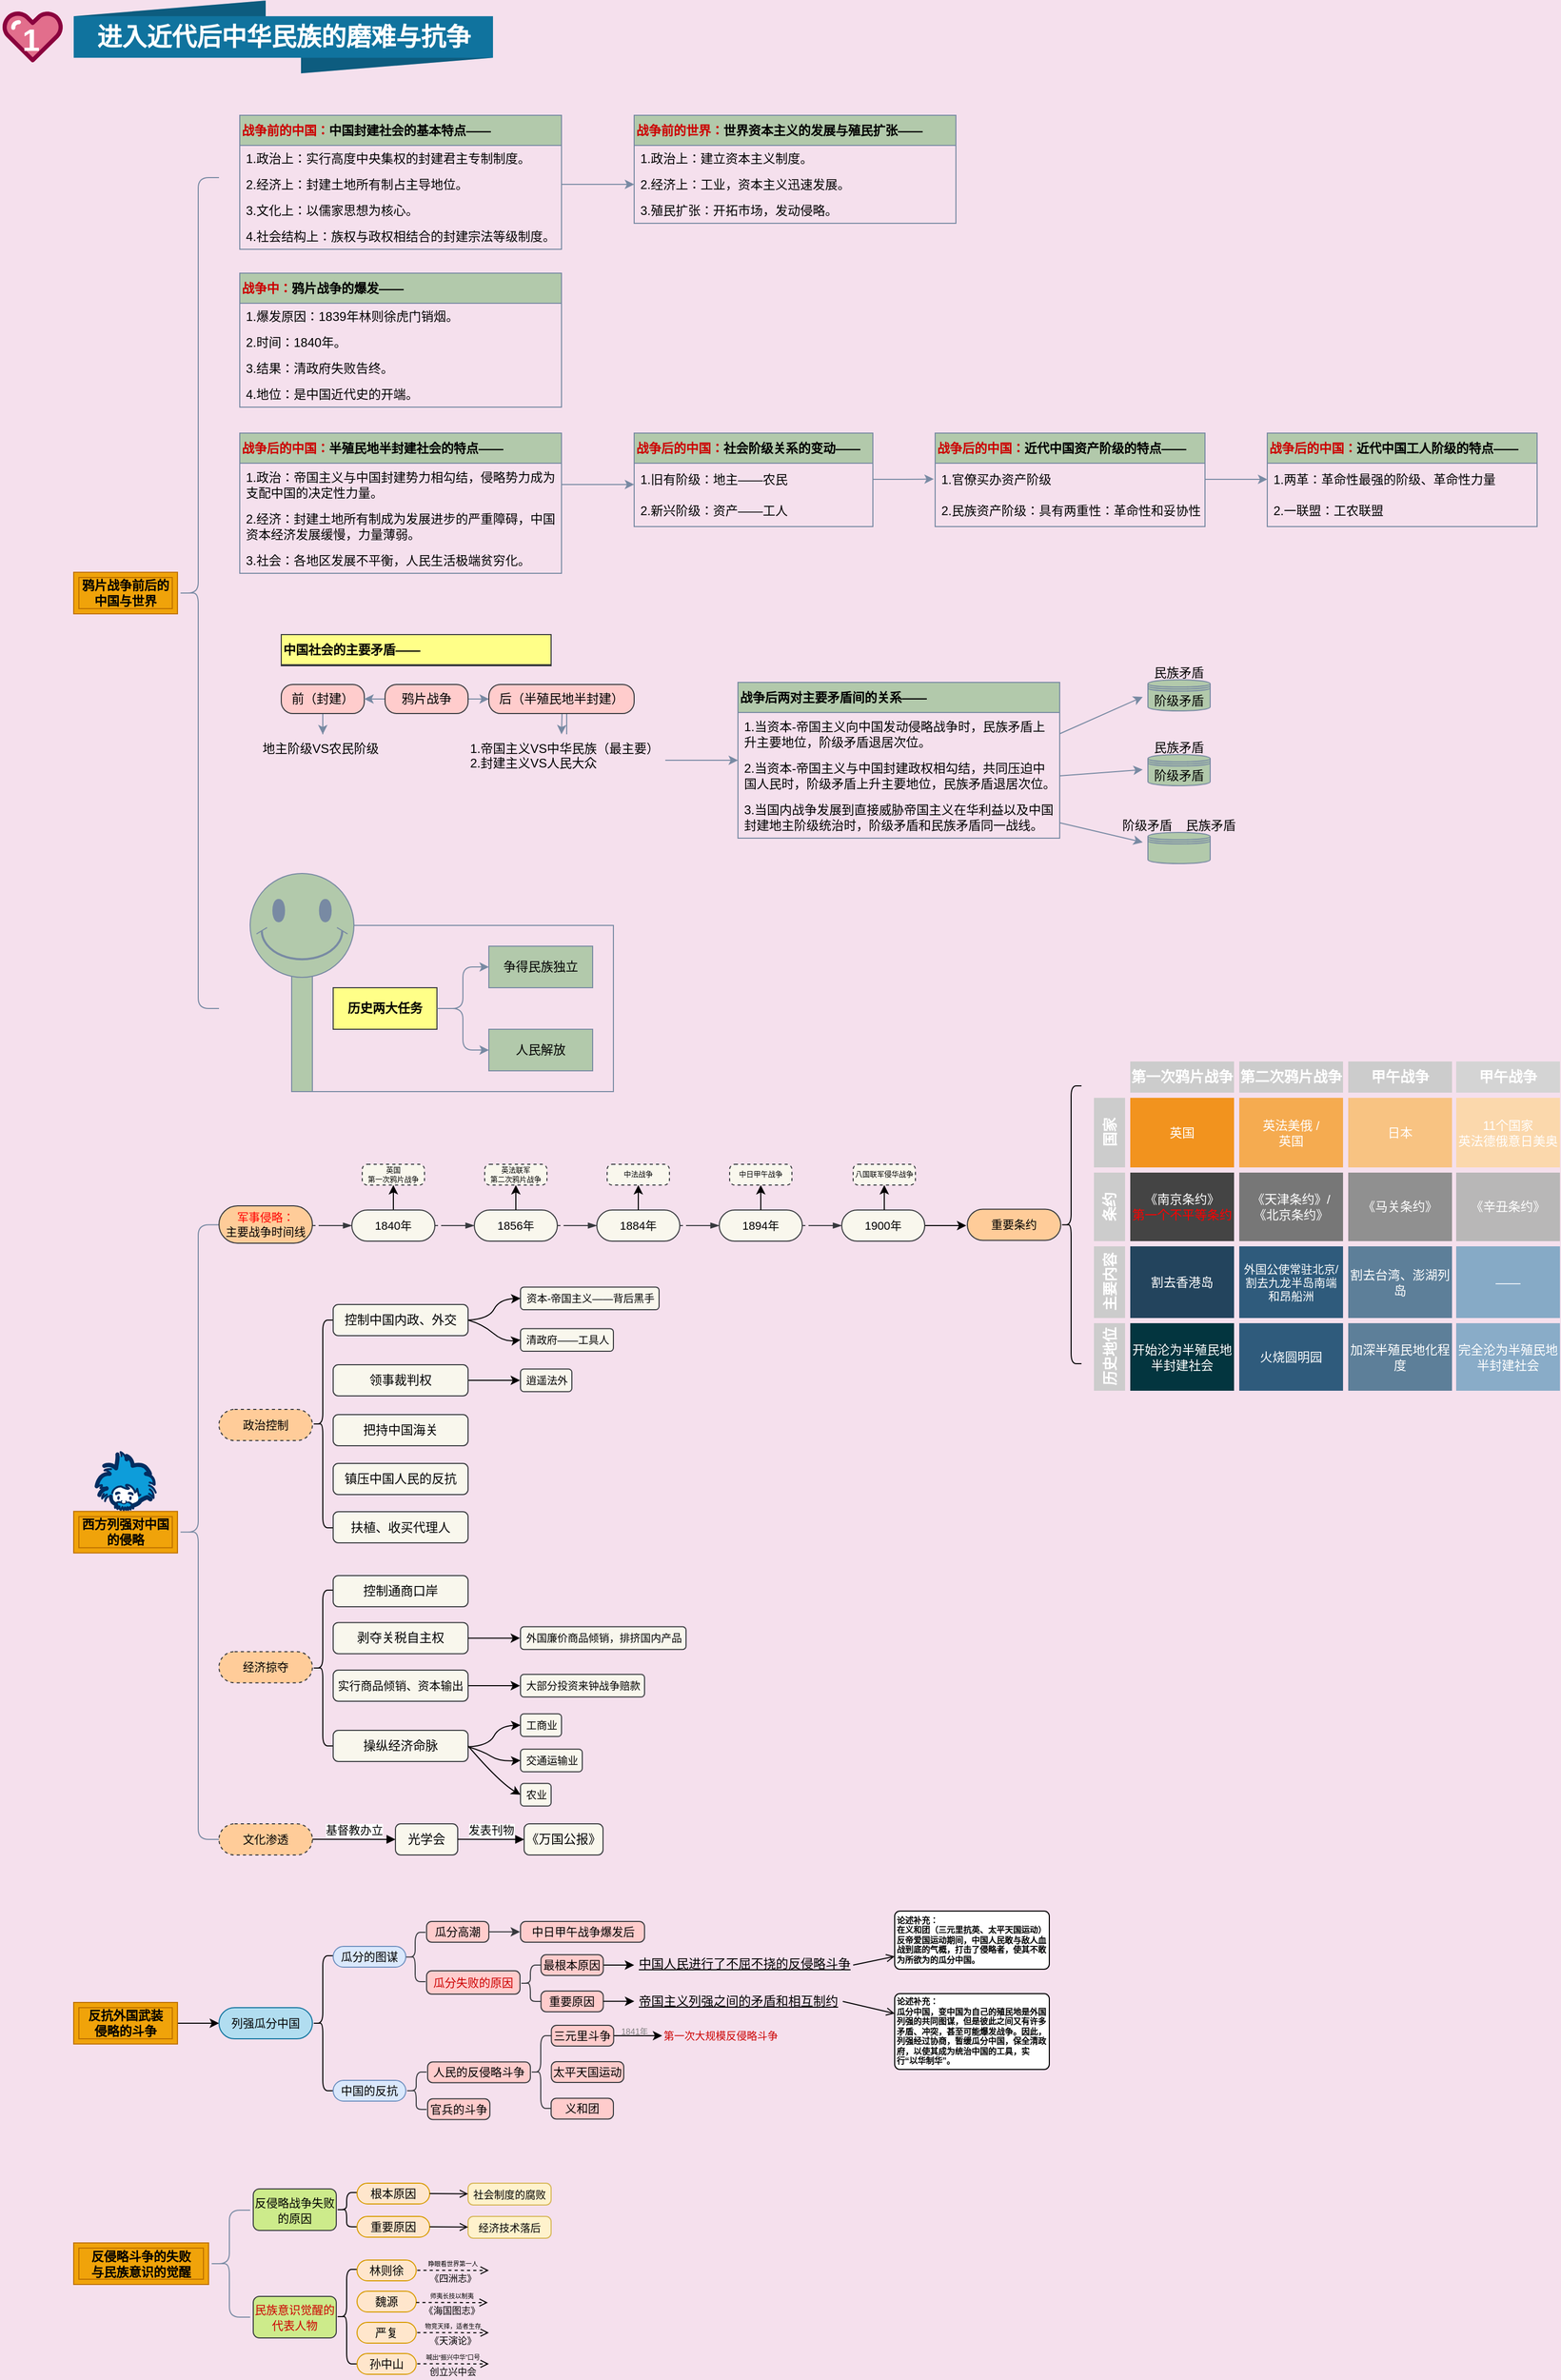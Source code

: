 <mxfile version="26.0.4" pages="2">
  <diagram name="第一章" id="a7904f86-f2b4-8e86-fa97-74104820619b">
    <mxGraphModel dx="4780" dy="2753" grid="1" gridSize="10" guides="1" tooltips="1" connect="1" arrows="1" fold="1" page="1" pageScale="1" pageWidth="1654" pageHeight="2336" background="#F5E0ED" math="0" shadow="0">
      <root>
        <mxCell id="0" />
        <mxCell id="1" parent="0" />
        <mxCell id="9vHARivzKHTbLeYjrihz-2" value="&lt;font style=&quot;color: rgb(204, 0, 0);&quot;&gt;战争前的中国：&lt;/font&gt;中国封建社会的基本特点——" style="swimlane;fontStyle=1;align=left;verticalAlign=middle;childLayout=stackLayout;horizontal=1;startSize=29;horizontalStack=0;resizeParent=1;resizeParentMax=0;resizeLast=0;collapsible=0;marginBottom=0;html=1;whiteSpace=wrap;labelBackgroundColor=none;fillColor=#B2C9AB;strokeColor=#788AA3;fontColor=#000000;" parent="1" vertex="1">
          <mxGeometry x="250" y="120" width="310" height="129" as="geometry" />
        </mxCell>
        <mxCell id="9vHARivzKHTbLeYjrihz-3" value="1.政治上：实行高度中央集权的封建君主专制制度。" style="text;html=1;strokeColor=none;fillColor=none;align=left;verticalAlign=middle;spacingLeft=4;spacingRight=4;overflow=hidden;rotatable=0;points=[[0,0.5],[1,0.5]];portConstraint=eastwest;whiteSpace=wrap;labelBackgroundColor=none;fontColor=#000000;" parent="9vHARivzKHTbLeYjrihz-2" vertex="1">
          <mxGeometry y="29" width="310" height="25" as="geometry" />
        </mxCell>
        <mxCell id="9vHARivzKHTbLeYjrihz-4" value="2.经济上：封建土地所有制占主导地位。" style="text;html=1;strokeColor=none;fillColor=none;align=left;verticalAlign=middle;spacingLeft=4;spacingRight=4;overflow=hidden;rotatable=0;points=[[0,0.5],[1,0.5]];portConstraint=eastwest;whiteSpace=wrap;labelBackgroundColor=none;fontColor=#000000;" parent="9vHARivzKHTbLeYjrihz-2" vertex="1">
          <mxGeometry y="54" width="310" height="25" as="geometry" />
        </mxCell>
        <mxCell id="k37HZc9oZ8nupZ0TVwfT-5" value="3.文化上：以儒家思想为核心。" style="text;html=1;strokeColor=none;fillColor=none;align=left;verticalAlign=middle;spacingLeft=4;spacingRight=4;overflow=hidden;rotatable=0;points=[[0,0.5],[1,0.5]];portConstraint=eastwest;whiteSpace=wrap;labelBackgroundColor=none;fontColor=#000000;" parent="9vHARivzKHTbLeYjrihz-2" vertex="1">
          <mxGeometry y="79" width="310" height="25" as="geometry" />
        </mxCell>
        <mxCell id="k37HZc9oZ8nupZ0TVwfT-6" value="4.社会结构上：族权与政权相结合的封建宗法等级制度。" style="text;html=1;strokeColor=none;fillColor=none;align=left;verticalAlign=middle;spacingLeft=4;spacingRight=4;overflow=hidden;rotatable=0;points=[[0,0.5],[1,0.5]];portConstraint=eastwest;whiteSpace=wrap;labelBackgroundColor=none;fontColor=#000000;" parent="9vHARivzKHTbLeYjrihz-2" vertex="1">
          <mxGeometry y="104" width="310" height="25" as="geometry" />
        </mxCell>
        <mxCell id="9vHARivzKHTbLeYjrihz-6" value="" style="shape=curlyBracket;whiteSpace=wrap;html=1;rounded=1;labelPosition=left;verticalLabelPosition=middle;align=right;verticalAlign=middle;size=0.5;labelBackgroundColor=none;fillColor=#B2C9AB;strokeColor=#788AA3;fontColor=#000000;" parent="1" vertex="1">
          <mxGeometry x="190" y="180" width="40" height="800" as="geometry" />
        </mxCell>
        <mxCell id="k37HZc9oZ8nupZ0TVwfT-4" value="鸦片战争前后的中国与世界" style="shape=ext;margin=3;double=1;whiteSpace=wrap;html=1;align=center;strokeColor=#BD7000;fontColor=#000000;fillColor=#f0a30a;fontStyle=1;labelBackgroundColor=none;" parent="1" vertex="1">
          <mxGeometry x="90" y="560" width="100" height="40" as="geometry" />
        </mxCell>
        <mxCell id="k37HZc9oZ8nupZ0TVwfT-8" value="&lt;font style=&quot;color: rgb(204, 0, 0);&quot;&gt;战争前的世界：&lt;/font&gt;&lt;font style=&quot;&quot;&gt;&lt;font&gt;世界资本主义的发展与殖民扩张&lt;/font&gt;——&lt;/font&gt;" style="swimlane;fontStyle=1;align=left;verticalAlign=middle;childLayout=stackLayout;horizontal=1;startSize=29;horizontalStack=0;resizeParent=1;resizeParentMax=0;resizeLast=0;collapsible=0;marginBottom=0;html=1;whiteSpace=wrap;labelBackgroundColor=none;fillColor=#B2C9AB;strokeColor=#788AA3;fontColor=#000000;" parent="1" vertex="1">
          <mxGeometry x="630" y="120" width="310" height="104" as="geometry" />
        </mxCell>
        <mxCell id="k37HZc9oZ8nupZ0TVwfT-9" value="1.政治上：建立资本主义制度。" style="text;html=1;strokeColor=none;fillColor=none;align=left;verticalAlign=middle;spacingLeft=4;spacingRight=4;overflow=hidden;rotatable=0;points=[[0,0.5],[1,0.5]];portConstraint=eastwest;whiteSpace=wrap;labelBackgroundColor=none;fontColor=#000000;" parent="k37HZc9oZ8nupZ0TVwfT-8" vertex="1">
          <mxGeometry y="29" width="310" height="25" as="geometry" />
        </mxCell>
        <mxCell id="k37HZc9oZ8nupZ0TVwfT-10" value="2.经济上：工业，资本主义迅速发展。" style="text;html=1;strokeColor=none;fillColor=none;align=left;verticalAlign=middle;spacingLeft=4;spacingRight=4;overflow=hidden;rotatable=0;points=[[0,0.5],[1,0.5]];portConstraint=eastwest;whiteSpace=wrap;labelBackgroundColor=none;fontColor=#000000;" parent="k37HZc9oZ8nupZ0TVwfT-8" vertex="1">
          <mxGeometry y="54" width="310" height="25" as="geometry" />
        </mxCell>
        <mxCell id="k37HZc9oZ8nupZ0TVwfT-11" value="3.殖民扩张：开拓市场，发动侵略。" style="text;html=1;strokeColor=none;fillColor=none;align=left;verticalAlign=middle;spacingLeft=4;spacingRight=4;overflow=hidden;rotatable=0;points=[[0,0.5],[1,0.5]];portConstraint=eastwest;whiteSpace=wrap;labelBackgroundColor=none;fontColor=#000000;" parent="k37HZc9oZ8nupZ0TVwfT-8" vertex="1">
          <mxGeometry y="79" width="310" height="25" as="geometry" />
        </mxCell>
        <mxCell id="k37HZc9oZ8nupZ0TVwfT-13" value="&lt;font style=&quot;color: rgb(204, 0, 0);&quot;&gt;战争中：&lt;/font&gt;鸦片战争的爆发——" style="swimlane;fontStyle=1;align=left;verticalAlign=middle;childLayout=stackLayout;horizontal=1;startSize=29;horizontalStack=0;resizeParent=1;resizeParentMax=0;resizeLast=0;collapsible=0;marginBottom=0;html=1;whiteSpace=wrap;labelBackgroundColor=none;fillColor=#B2C9AB;strokeColor=#788AA3;fontColor=#000000;" parent="1" vertex="1">
          <mxGeometry x="250" y="272" width="310" height="129" as="geometry" />
        </mxCell>
        <mxCell id="k37HZc9oZ8nupZ0TVwfT-14" value="1.爆发原因：1839年林则徐虎门销烟。" style="text;html=1;strokeColor=none;fillColor=none;align=left;verticalAlign=middle;spacingLeft=4;spacingRight=4;overflow=hidden;rotatable=0;points=[[0,0.5],[1,0.5]];portConstraint=eastwest;whiteSpace=wrap;labelBackgroundColor=none;fontColor=#000000;" parent="k37HZc9oZ8nupZ0TVwfT-13" vertex="1">
          <mxGeometry y="29" width="310" height="25" as="geometry" />
        </mxCell>
        <mxCell id="k37HZc9oZ8nupZ0TVwfT-15" value="2.时间：1840年。" style="text;html=1;strokeColor=none;fillColor=none;align=left;verticalAlign=middle;spacingLeft=4;spacingRight=4;overflow=hidden;rotatable=0;points=[[0,0.5],[1,0.5]];portConstraint=eastwest;whiteSpace=wrap;labelBackgroundColor=none;fontColor=#000000;" parent="k37HZc9oZ8nupZ0TVwfT-13" vertex="1">
          <mxGeometry y="54" width="310" height="25" as="geometry" />
        </mxCell>
        <mxCell id="k37HZc9oZ8nupZ0TVwfT-16" value="3.结果：清政府失败告终。" style="text;html=1;strokeColor=none;fillColor=none;align=left;verticalAlign=middle;spacingLeft=4;spacingRight=4;overflow=hidden;rotatable=0;points=[[0,0.5],[1,0.5]];portConstraint=eastwest;whiteSpace=wrap;labelBackgroundColor=none;fontColor=#000000;" parent="k37HZc9oZ8nupZ0TVwfT-13" vertex="1">
          <mxGeometry y="79" width="310" height="25" as="geometry" />
        </mxCell>
        <mxCell id="k37HZc9oZ8nupZ0TVwfT-17" value="4.地位：是中国近代史的开端。" style="text;html=1;strokeColor=none;fillColor=none;align=left;verticalAlign=middle;spacingLeft=4;spacingRight=4;overflow=hidden;rotatable=0;points=[[0,0.5],[1,0.5]];portConstraint=eastwest;whiteSpace=wrap;labelBackgroundColor=none;fontColor=#000000;" parent="k37HZc9oZ8nupZ0TVwfT-13" vertex="1">
          <mxGeometry y="104" width="310" height="25" as="geometry" />
        </mxCell>
        <mxCell id="k37HZc9oZ8nupZ0TVwfT-18" style="edgeStyle=orthogonalEdgeStyle;rounded=0;orthogonalLoop=1;jettySize=auto;html=1;exitX=1;exitY=0.5;exitDx=0;exitDy=0;entryX=0;entryY=0.5;entryDx=0;entryDy=0;strokeColor=#788AA3;fontColor=#46495D;fillColor=#B2C9AB;" parent="1" source="9vHARivzKHTbLeYjrihz-4" target="k37HZc9oZ8nupZ0TVwfT-10" edge="1">
          <mxGeometry relative="1" as="geometry" />
        </mxCell>
        <mxCell id="k37HZc9oZ8nupZ0TVwfT-19" value="&lt;font style=&quot;color: rgb(204, 0, 0);&quot;&gt;战争后的中国：&lt;/font&gt;半殖民地半封建社会的特点——" style="swimlane;fontStyle=1;align=left;verticalAlign=middle;childLayout=stackLayout;horizontal=1;startSize=29;horizontalStack=0;resizeParent=1;resizeParentMax=0;resizeLast=0;collapsible=0;marginBottom=0;html=1;whiteSpace=wrap;labelBackgroundColor=none;fillColor=#B2C9AB;strokeColor=#788AA3;fontColor=#000000;" parent="1" vertex="1">
          <mxGeometry x="250" y="426" width="310" height="135" as="geometry" />
        </mxCell>
        <mxCell id="k37HZc9oZ8nupZ0TVwfT-20" value="1.政治：帝国主义与中国封建势力相勾结，侵略势力成为支配中国的决定性力量。" style="text;html=1;strokeColor=none;fillColor=none;align=left;verticalAlign=middle;spacingLeft=4;spacingRight=4;overflow=hidden;rotatable=0;points=[[0,0.5],[1,0.5]];portConstraint=eastwest;whiteSpace=wrap;labelBackgroundColor=none;fontColor=#000000;" parent="k37HZc9oZ8nupZ0TVwfT-19" vertex="1">
          <mxGeometry y="29" width="310" height="41" as="geometry" />
        </mxCell>
        <mxCell id="k37HZc9oZ8nupZ0TVwfT-21" value="2.经济：封建土地所有制成为发展进步的严重障碍，中国资本经济发展缓慢，力量薄弱。" style="text;html=1;strokeColor=none;fillColor=none;align=left;verticalAlign=middle;spacingLeft=4;spacingRight=4;overflow=hidden;rotatable=0;points=[[0,0.5],[1,0.5]];portConstraint=eastwest;whiteSpace=wrap;labelBackgroundColor=none;fontColor=#000000;" parent="k37HZc9oZ8nupZ0TVwfT-19" vertex="1">
          <mxGeometry y="70" width="310" height="40" as="geometry" />
        </mxCell>
        <mxCell id="k37HZc9oZ8nupZ0TVwfT-22" value="3.社会：各地区发展不平衡，人民生活极端贫穷化。" style="text;html=1;strokeColor=none;fillColor=none;align=left;verticalAlign=middle;spacingLeft=4;spacingRight=4;overflow=hidden;rotatable=0;points=[[0,0.5],[1,0.5]];portConstraint=eastwest;whiteSpace=wrap;labelBackgroundColor=none;fontColor=#000000;" parent="k37HZc9oZ8nupZ0TVwfT-19" vertex="1">
          <mxGeometry y="110" width="310" height="25" as="geometry" />
        </mxCell>
        <mxCell id="k37HZc9oZ8nupZ0TVwfT-24" value="&lt;font style=&quot;color: rgb(204, 0, 0);&quot;&gt;战争后的中国：&lt;/font&gt;社会阶级关系的变动——" style="swimlane;fontStyle=1;align=left;verticalAlign=middle;childLayout=stackLayout;horizontal=1;startSize=29;horizontalStack=0;resizeParent=1;resizeParentMax=0;resizeLast=0;collapsible=0;marginBottom=0;html=1;whiteSpace=wrap;labelBackgroundColor=none;fillColor=#B2C9AB;strokeColor=#788AA3;fontColor=#000000;" parent="1" vertex="1">
          <mxGeometry x="630" y="426" width="230" height="90" as="geometry" />
        </mxCell>
        <mxCell id="k37HZc9oZ8nupZ0TVwfT-25" value="1.旧有阶级：地主——农民" style="text;html=1;strokeColor=none;fillColor=none;align=left;verticalAlign=middle;spacingLeft=4;spacingRight=4;overflow=hidden;rotatable=0;points=[[0,0.5],[1,0.5]];portConstraint=eastwest;whiteSpace=wrap;labelBackgroundColor=none;fontColor=#000000;" parent="k37HZc9oZ8nupZ0TVwfT-24" vertex="1">
          <mxGeometry y="29" width="230" height="31" as="geometry" />
        </mxCell>
        <mxCell id="k37HZc9oZ8nupZ0TVwfT-26" value="2.新兴阶级：资产——工人" style="text;html=1;strokeColor=none;fillColor=none;align=left;verticalAlign=middle;spacingLeft=4;spacingRight=4;overflow=hidden;rotatable=0;points=[[0,0.5],[1,0.5]];portConstraint=eastwest;whiteSpace=wrap;labelBackgroundColor=none;fontColor=#000000;" parent="k37HZc9oZ8nupZ0TVwfT-24" vertex="1">
          <mxGeometry y="60" width="230" height="30" as="geometry" />
        </mxCell>
        <mxCell id="k37HZc9oZ8nupZ0TVwfT-29" style="edgeStyle=orthogonalEdgeStyle;rounded=0;orthogonalLoop=1;jettySize=auto;html=1;entryX=0;entryY=0.661;entryDx=0;entryDy=0;entryPerimeter=0;strokeColor=#788AA3;fontColor=#46495D;fillColor=#B2C9AB;" parent="1" source="k37HZc9oZ8nupZ0TVwfT-20" target="k37HZc9oZ8nupZ0TVwfT-25" edge="1">
          <mxGeometry relative="1" as="geometry" />
        </mxCell>
        <mxCell id="k37HZc9oZ8nupZ0TVwfT-30" value="&lt;font style=&quot;color: rgb(204, 0, 0);&quot;&gt;战争后的中国：&lt;/font&gt;近代中国资产阶级的特点——" style="swimlane;fontStyle=1;align=left;verticalAlign=middle;childLayout=stackLayout;horizontal=1;startSize=29;horizontalStack=0;resizeParent=1;resizeParentMax=0;resizeLast=0;collapsible=0;marginBottom=0;html=1;whiteSpace=wrap;labelBackgroundColor=none;fillColor=#B2C9AB;strokeColor=#788AA3;fontColor=#000000;" parent="1" vertex="1">
          <mxGeometry x="920" y="426" width="260" height="90" as="geometry" />
        </mxCell>
        <mxCell id="k37HZc9oZ8nupZ0TVwfT-31" value="1.官僚买办资产阶级" style="text;html=1;strokeColor=none;fillColor=none;align=left;verticalAlign=middle;spacingLeft=4;spacingRight=4;overflow=hidden;rotatable=0;points=[[0,0.5],[1,0.5]];portConstraint=eastwest;whiteSpace=wrap;labelBackgroundColor=none;fontColor=#000000;" parent="k37HZc9oZ8nupZ0TVwfT-30" vertex="1">
          <mxGeometry y="29" width="260" height="31" as="geometry" />
        </mxCell>
        <mxCell id="k37HZc9oZ8nupZ0TVwfT-32" value="2.民族资产阶级：具有两重性：革命性和妥协性" style="text;html=1;strokeColor=none;fillColor=none;align=left;verticalAlign=middle;spacingLeft=4;spacingRight=4;overflow=hidden;rotatable=0;points=[[0,0.5],[1,0.5]];portConstraint=eastwest;whiteSpace=wrap;labelBackgroundColor=none;fontColor=#000000;" parent="k37HZc9oZ8nupZ0TVwfT-30" vertex="1">
          <mxGeometry y="60" width="260" height="30" as="geometry" />
        </mxCell>
        <mxCell id="k37HZc9oZ8nupZ0TVwfT-33" value="&lt;font style=&quot;color: rgb(204, 0, 0);&quot;&gt;战争后的中国：&lt;/font&gt;近代中国工人阶级的特点——" style="swimlane;fontStyle=1;align=left;verticalAlign=middle;childLayout=stackLayout;horizontal=1;startSize=29;horizontalStack=0;resizeParent=1;resizeParentMax=0;resizeLast=0;collapsible=0;marginBottom=0;html=1;whiteSpace=wrap;labelBackgroundColor=none;fillColor=#B2C9AB;strokeColor=#788AA3;fontColor=#000000;" parent="1" vertex="1">
          <mxGeometry x="1240" y="426" width="260" height="90" as="geometry" />
        </mxCell>
        <mxCell id="k37HZc9oZ8nupZ0TVwfT-34" value="1.两革：革命性最强的阶级、革命性力量" style="text;html=1;strokeColor=none;fillColor=none;align=left;verticalAlign=middle;spacingLeft=4;spacingRight=4;overflow=hidden;rotatable=0;points=[[0,0.5],[1,0.5]];portConstraint=eastwest;whiteSpace=wrap;labelBackgroundColor=none;fontColor=#000000;" parent="k37HZc9oZ8nupZ0TVwfT-33" vertex="1">
          <mxGeometry y="29" width="260" height="31" as="geometry" />
        </mxCell>
        <mxCell id="k37HZc9oZ8nupZ0TVwfT-35" value="2.一联盟：工农联盟" style="text;html=1;strokeColor=none;fillColor=none;align=left;verticalAlign=middle;spacingLeft=4;spacingRight=4;overflow=hidden;rotatable=0;points=[[0,0.5],[1,0.5]];portConstraint=eastwest;whiteSpace=wrap;labelBackgroundColor=none;fontColor=#000000;" parent="k37HZc9oZ8nupZ0TVwfT-33" vertex="1">
          <mxGeometry y="60" width="260" height="30" as="geometry" />
        </mxCell>
        <mxCell id="k37HZc9oZ8nupZ0TVwfT-36" style="edgeStyle=orthogonalEdgeStyle;rounded=0;orthogonalLoop=1;jettySize=auto;html=1;entryX=0;entryY=0.5;entryDx=0;entryDy=0;strokeColor=#788AA3;fontColor=#46495D;fillColor=#B2C9AB;" parent="1" source="k37HZc9oZ8nupZ0TVwfT-31" target="k37HZc9oZ8nupZ0TVwfT-34" edge="1">
          <mxGeometry relative="1" as="geometry" />
        </mxCell>
        <mxCell id="k37HZc9oZ8nupZ0TVwfT-38" style="edgeStyle=orthogonalEdgeStyle;rounded=0;orthogonalLoop=1;jettySize=auto;html=1;entryX=-0.005;entryY=0.491;entryDx=0;entryDy=0;entryPerimeter=0;strokeColor=#788AA3;fontColor=#46495D;fillColor=#B2C9AB;" parent="1" source="k37HZc9oZ8nupZ0TVwfT-25" target="k37HZc9oZ8nupZ0TVwfT-31" edge="1">
          <mxGeometry relative="1" as="geometry" />
        </mxCell>
        <mxCell id="k37HZc9oZ8nupZ0TVwfT-56" value="中国社会的主要矛盾——" style="swimlane;fontStyle=1;align=left;verticalAlign=middle;childLayout=stackLayout;horizontal=1;startSize=29;horizontalStack=0;resizeParent=1;resizeParentMax=0;resizeLast=0;collapsible=0;marginBottom=0;html=1;whiteSpace=wrap;labelBackgroundColor=none;fillColor=#ffff88;strokeColor=#36393d;" parent="1" vertex="1">
          <mxGeometry x="290" y="620" width="260" height="30" as="geometry" />
        </mxCell>
        <mxCell id="k37HZc9oZ8nupZ0TVwfT-64" style="edgeStyle=orthogonalEdgeStyle;rounded=0;orthogonalLoop=1;jettySize=auto;html=1;strokeColor=#788AA3;fontColor=#46495D;fillColor=#B2C9AB;" parent="1" source="k37HZc9oZ8nupZ0TVwfT-65" edge="1">
          <mxGeometry relative="1" as="geometry">
            <mxPoint x="330" y="716" as="targetPoint" />
          </mxGeometry>
        </mxCell>
        <mxCell id="k37HZc9oZ8nupZ0TVwfT-59" value="前（封建）" style="rounded=1;whiteSpace=wrap;html=1;arcSize=40;fillColor=#ffcccc;strokeColor=#36393d;" parent="1" vertex="1">
          <mxGeometry x="290" y="668" width="80" height="28" as="geometry" />
        </mxCell>
        <mxCell id="k37HZc9oZ8nupZ0TVwfT-71" style="edgeStyle=orthogonalEdgeStyle;rounded=0;orthogonalLoop=1;jettySize=auto;html=1;entryX=1;entryY=0.5;entryDx=0;entryDy=0;strokeColor=#788AA3;fontColor=#46495D;fillColor=#B2C9AB;" parent="1" source="k37HZc9oZ8nupZ0TVwfT-62" target="k37HZc9oZ8nupZ0TVwfT-59" edge="1">
          <mxGeometry relative="1" as="geometry" />
        </mxCell>
        <mxCell id="k37HZc9oZ8nupZ0TVwfT-72" style="edgeStyle=orthogonalEdgeStyle;rounded=0;orthogonalLoop=1;jettySize=auto;html=1;entryX=0;entryY=0.5;entryDx=0;entryDy=0;strokeColor=#788AA3;fontColor=#46495D;fillColor=#B2C9AB;" parent="1" source="k37HZc9oZ8nupZ0TVwfT-62" target="k37HZc9oZ8nupZ0TVwfT-63" edge="1">
          <mxGeometry relative="1" as="geometry" />
        </mxCell>
        <mxCell id="k37HZc9oZ8nupZ0TVwfT-62" value="鸦片战争" style="rounded=1;whiteSpace=wrap;html=1;arcSize=40;fillColor=#ffcccc;strokeColor=#36393d;" parent="1" vertex="1">
          <mxGeometry x="390" y="668" width="80" height="28" as="geometry" />
        </mxCell>
        <mxCell id="k37HZc9oZ8nupZ0TVwfT-68" style="edgeStyle=orthogonalEdgeStyle;rounded=0;orthogonalLoop=1;jettySize=auto;html=1;strokeColor=#788AA3;fontColor=#46495D;fillColor=#B2C9AB;" parent="1" source="k37HZc9oZ8nupZ0TVwfT-67" edge="1">
          <mxGeometry relative="1" as="geometry">
            <mxPoint x="560" y="716" as="targetPoint" />
          </mxGeometry>
        </mxCell>
        <mxCell id="k37HZc9oZ8nupZ0TVwfT-63" value="后（半殖民地半封建）" style="rounded=1;whiteSpace=wrap;html=1;arcSize=40;fillColor=#ffcccc;strokeColor=#36393d;" parent="1" vertex="1">
          <mxGeometry x="490" y="668" width="140" height="28" as="geometry" />
        </mxCell>
        <mxCell id="k37HZc9oZ8nupZ0TVwfT-65" value="地主阶级VS&lt;span style=&quot;background-color: transparent;&quot;&gt;农民阶级&lt;/span&gt;" style="text;strokeColor=none;align=left;fillColor=none;html=1;verticalAlign=top;whiteSpace=wrap;rounded=0;fontColor=#000000;" parent="1" vertex="1">
          <mxGeometry x="270" y="716" width="120" height="50" as="geometry" />
        </mxCell>
        <mxCell id="k37HZc9oZ8nupZ0TVwfT-77" style="edgeStyle=orthogonalEdgeStyle;rounded=0;orthogonalLoop=1;jettySize=auto;html=1;strokeColor=#788AA3;fontColor=#000000;fillColor=#B2C9AB;" parent="1" source="k37HZc9oZ8nupZ0TVwfT-67" edge="1">
          <mxGeometry relative="1" as="geometry">
            <mxPoint x="730" y="741" as="targetPoint" />
          </mxGeometry>
        </mxCell>
        <mxCell id="k37HZc9oZ8nupZ0TVwfT-67" value="1.帝国主义VS中华民族（最主要）&lt;div&gt;2.封建主义VS人民大众&lt;/div&gt;" style="text;strokeColor=none;align=left;fillColor=none;html=1;verticalAlign=top;whiteSpace=wrap;rounded=0;fontColor=#000000;" parent="1" vertex="1">
          <mxGeometry x="470" y="716" width="190" height="50" as="geometry" />
        </mxCell>
        <mxCell id="k37HZc9oZ8nupZ0TVwfT-73" value="战争后两对主要矛盾间的关系——" style="swimlane;fontStyle=1;align=left;verticalAlign=middle;childLayout=stackLayout;horizontal=1;startSize=29;horizontalStack=0;resizeParent=1;resizeParentMax=0;resizeLast=0;collapsible=0;marginBottom=0;html=1;whiteSpace=wrap;labelBackgroundColor=none;fillColor=#B2C9AB;strokeColor=#788AA3;fontColor=#000000;" parent="1" vertex="1">
          <mxGeometry x="730" y="666" width="310" height="150" as="geometry" />
        </mxCell>
        <mxCell id="k37HZc9oZ8nupZ0TVwfT-74" value="1.当资本-帝国主义向中国发动侵略战争时，民族矛盾上升主要地位，阶级矛盾退居次位。" style="text;html=1;strokeColor=none;fillColor=none;align=left;verticalAlign=middle;spacingLeft=4;spacingRight=4;overflow=hidden;rotatable=0;points=[[0,0.5],[1,0.5]];portConstraint=eastwest;whiteSpace=wrap;labelBackgroundColor=none;fontColor=#000000;" parent="k37HZc9oZ8nupZ0TVwfT-73" vertex="1">
          <mxGeometry y="29" width="310" height="41" as="geometry" />
        </mxCell>
        <mxCell id="k37HZc9oZ8nupZ0TVwfT-75" value="2.当资本-帝国主义与中国封建政权相勾结，共同压迫中国人民时，阶级矛盾上升主要地位，民族矛盾退居次位。" style="text;html=1;strokeColor=none;fillColor=none;align=left;verticalAlign=middle;spacingLeft=4;spacingRight=4;overflow=hidden;rotatable=0;points=[[0,0.5],[1,0.5]];portConstraint=eastwest;whiteSpace=wrap;labelBackgroundColor=none;fontColor=#000000;" parent="k37HZc9oZ8nupZ0TVwfT-73" vertex="1">
          <mxGeometry y="70" width="310" height="40" as="geometry" />
        </mxCell>
        <mxCell id="k37HZc9oZ8nupZ0TVwfT-76" value="3.当国内战争发展到直接威胁帝国主义在华利益以及中国封建地主阶级统治时，阶级矛盾和民族矛盾同一战线。" style="text;html=1;strokeColor=none;fillColor=none;align=left;verticalAlign=middle;spacingLeft=4;spacingRight=4;overflow=hidden;rotatable=0;points=[[0,0.5],[1,0.5]];portConstraint=eastwest;whiteSpace=wrap;labelBackgroundColor=none;fontColor=#000000;" parent="k37HZc9oZ8nupZ0TVwfT-73" vertex="1">
          <mxGeometry y="110" width="310" height="40" as="geometry" />
        </mxCell>
        <mxCell id="k37HZc9oZ8nupZ0TVwfT-83" value="阶级矛盾" style="shape=datastore;whiteSpace=wrap;html=1;strokeColor=#788AA3;fontColor=#000000;fillColor=#B2C9AB;" parent="1" vertex="1">
          <mxGeometry x="1125" y="663.5" width="60" height="30" as="geometry" />
        </mxCell>
        <mxCell id="k37HZc9oZ8nupZ0TVwfT-88" value="民族矛盾" style="text;strokeColor=none;align=center;fillColor=none;html=1;verticalAlign=middle;whiteSpace=wrap;rounded=0;fontColor=#000000;" parent="1" vertex="1">
          <mxGeometry x="1125" y="641.5" width="60" height="30" as="geometry" />
        </mxCell>
        <mxCell id="k37HZc9oZ8nupZ0TVwfT-89" value="阶级矛盾" style="shape=datastore;whiteSpace=wrap;html=1;strokeColor=#788AA3;fontColor=#000000;fillColor=#B2C9AB;" parent="1" vertex="1">
          <mxGeometry x="1125" y="735.5" width="60" height="30" as="geometry" />
        </mxCell>
        <mxCell id="k37HZc9oZ8nupZ0TVwfT-90" value="民族矛盾" style="text;strokeColor=none;align=center;fillColor=none;html=1;verticalAlign=middle;whiteSpace=wrap;rounded=0;fontColor=#000000;" parent="1" vertex="1">
          <mxGeometry x="1125" y="713.5" width="60" height="30" as="geometry" />
        </mxCell>
        <mxCell id="k37HZc9oZ8nupZ0TVwfT-91" value="" style="shape=datastore;whiteSpace=wrap;html=1;strokeColor=#788AA3;fontColor=#000000;fillColor=#B2C9AB;" parent="1" vertex="1">
          <mxGeometry x="1125" y="810.5" width="60" height="30" as="geometry" />
        </mxCell>
        <mxCell id="k37HZc9oZ8nupZ0TVwfT-92" value="阶级矛盾&amp;nbsp; &amp;nbsp; 民族矛盾" style="text;strokeColor=none;align=center;fillColor=none;html=1;verticalAlign=middle;whiteSpace=wrap;rounded=0;fontColor=#000000;" parent="1" vertex="1">
          <mxGeometry x="1090" y="788.5" width="130" height="30" as="geometry" />
        </mxCell>
        <mxCell id="k37HZc9oZ8nupZ0TVwfT-94" value="" style="endArrow=classic;html=1;rounded=0;strokeColor=#788AA3;fontColor=#000000;fillColor=#B2C9AB;exitX=1;exitY=0.5;exitDx=0;exitDy=0;" parent="1" source="k37HZc9oZ8nupZ0TVwfT-74" edge="1">
          <mxGeometry width="50" height="50" relative="1" as="geometry">
            <mxPoint x="1042" y="710" as="sourcePoint" />
            <mxPoint x="1120" y="680" as="targetPoint" />
          </mxGeometry>
        </mxCell>
        <mxCell id="k37HZc9oZ8nupZ0TVwfT-95" value="" style="endArrow=classic;html=1;rounded=0;strokeColor=#788AA3;fontColor=#000000;fillColor=#B2C9AB;exitX=1;exitY=0.5;exitDx=0;exitDy=0;" parent="1" source="k37HZc9oZ8nupZ0TVwfT-75" edge="1">
          <mxGeometry width="50" height="50" relative="1" as="geometry">
            <mxPoint x="1040" y="756" as="sourcePoint" />
            <mxPoint x="1120" y="750" as="targetPoint" />
          </mxGeometry>
        </mxCell>
        <mxCell id="k37HZc9oZ8nupZ0TVwfT-96" value="" style="endArrow=classic;html=1;rounded=0;strokeColor=#788AA3;fontColor=#000000;fillColor=#B2C9AB;exitX=1.001;exitY=0.632;exitDx=0;exitDy=0;exitPerimeter=0;" parent="1" source="k37HZc9oZ8nupZ0TVwfT-76" edge="1">
          <mxGeometry width="50" height="50" relative="1" as="geometry">
            <mxPoint x="1040" y="793" as="sourcePoint" />
            <mxPoint x="1120" y="820" as="targetPoint" />
          </mxGeometry>
        </mxCell>
        <mxCell id="k37HZc9oZ8nupZ0TVwfT-101" value="" style="swimlane;startSize=20;horizontal=0;childLayout=treeLayout;horizontalTree=1;sortEdges=1;resizable=0;containerType=tree;fontSize=12;strokeColor=#788AA3;fontColor=#000000;fillColor=#B2C9AB;" parent="1" vertex="1">
          <mxGeometry x="300" y="900" width="310" height="160" as="geometry" />
        </mxCell>
        <mxCell id="k37HZc9oZ8nupZ0TVwfT-102" value="历史两大任务" style="whiteSpace=wrap;html=1;strokeColor=#36393d;fillColor=#ffff88;fontStyle=1" parent="k37HZc9oZ8nupZ0TVwfT-101" vertex="1">
          <mxGeometry x="40" y="60" width="100" height="40" as="geometry" />
        </mxCell>
        <mxCell id="k37HZc9oZ8nupZ0TVwfT-103" value="争得民族独立" style="whiteSpace=wrap;html=1;strokeColor=#788AA3;fontColor=#000000;fillColor=#B2C9AB;" parent="k37HZc9oZ8nupZ0TVwfT-101" vertex="1">
          <mxGeometry x="190" y="20" width="100" height="40" as="geometry" />
        </mxCell>
        <mxCell id="k37HZc9oZ8nupZ0TVwfT-104" value="" style="edgeStyle=elbowEdgeStyle;elbow=horizontal;html=1;rounded=1;curved=0;sourcePerimeterSpacing=0;targetPerimeterSpacing=0;startSize=6;endSize=6;strokeColor=#788AA3;fontColor=#000000;fillColor=#B2C9AB;" parent="k37HZc9oZ8nupZ0TVwfT-101" source="k37HZc9oZ8nupZ0TVwfT-102" target="k37HZc9oZ8nupZ0TVwfT-103" edge="1">
          <mxGeometry relative="1" as="geometry" />
        </mxCell>
        <mxCell id="k37HZc9oZ8nupZ0TVwfT-105" value="人民解放" style="whiteSpace=wrap;html=1;strokeColor=#788AA3;fontColor=#000000;fillColor=#B2C9AB;" parent="k37HZc9oZ8nupZ0TVwfT-101" vertex="1">
          <mxGeometry x="190" y="100" width="100" height="40" as="geometry" />
        </mxCell>
        <mxCell id="k37HZc9oZ8nupZ0TVwfT-106" value="" style="edgeStyle=elbowEdgeStyle;elbow=horizontal;html=1;rounded=1;curved=0;sourcePerimeterSpacing=0;targetPerimeterSpacing=0;startSize=6;endSize=6;strokeColor=#788AA3;fontColor=#000000;fillColor=#B2C9AB;" parent="k37HZc9oZ8nupZ0TVwfT-101" source="k37HZc9oZ8nupZ0TVwfT-102" target="k37HZc9oZ8nupZ0TVwfT-105" edge="1">
          <mxGeometry relative="1" as="geometry" />
        </mxCell>
        <mxCell id="k37HZc9oZ8nupZ0TVwfT-44" value="" style="verticalLabelPosition=top;verticalAlign=bottom;html=1;shape=mxgraph.basic.smiley;strokeColor=#788AA3;fontColor=#000000;fillColor=#B2C9AB;labelPosition=center;align=center;" parent="1" vertex="1">
          <mxGeometry x="260" y="850" width="100" height="100" as="geometry" />
        </mxCell>
        <mxCell id="k37HZc9oZ8nupZ0TVwfT-118" value="" style="group" parent="1" vertex="1" connectable="0">
          <mxGeometry x="20" y="20.0" width="61" height="49.2" as="geometry" />
        </mxCell>
        <mxCell id="k37HZc9oZ8nupZ0TVwfT-120" value="" style="group" parent="k37HZc9oZ8nupZ0TVwfT-118" vertex="1" connectable="0">
          <mxGeometry x="-1" width="62" height="49.2" as="geometry" />
        </mxCell>
        <mxCell id="k37HZc9oZ8nupZ0TVwfT-116" value="" style="verticalLabelPosition=bottom;aspect=fixed;html=1;shape=mxgraph.salesforce.service;strokeColor=#788AA3;fontColor=#46495D;fillColor=#B2C9AB;" parent="k37HZc9oZ8nupZ0TVwfT-120" vertex="1">
          <mxGeometry x="2" width="60" height="49.2" as="geometry" />
        </mxCell>
        <mxCell id="k37HZc9oZ8nupZ0TVwfT-117" value="&lt;font style=&quot;color: rgb(255, 255, 255);&quot;&gt;1&lt;/font&gt;" style="text;strokeColor=none;align=center;fillColor=none;html=1;verticalAlign=middle;whiteSpace=wrap;rounded=0;fontColor=#000000;fontStyle=1;fontSize=30;" parent="k37HZc9oZ8nupZ0TVwfT-120" vertex="1">
          <mxGeometry y="11.6" width="60" height="30" as="geometry" />
        </mxCell>
        <mxCell id="k37HZc9oZ8nupZ0TVwfT-121" value="" style="verticalLabelPosition=bottom;aspect=fixed;html=1;shape=mxgraph.salesforce.automation;strokeColor=#788AA3;fontColor=#46495D;fillColor=#B2C9AB;direction=east;" parent="1" vertex="1">
          <mxGeometry x="110" y="1406" width="60" height="58.2" as="geometry" />
        </mxCell>
        <mxCell id="k37HZc9oZ8nupZ0TVwfT-123" value="" style="shape=curlyBracket;whiteSpace=wrap;html=1;rounded=1;labelPosition=left;verticalLabelPosition=middle;align=right;verticalAlign=middle;size=0.5;labelBackgroundColor=none;fillColor=#B2C9AB;strokeColor=#788AA3;fontColor=#000000;" parent="1" vertex="1">
          <mxGeometry x="190" y="1188.2" width="40" height="591.8" as="geometry" />
        </mxCell>
        <mxCell id="k37HZc9oZ8nupZ0TVwfT-124" value="西方列强对中国的侵略" style="shape=ext;margin=3;double=1;whiteSpace=wrap;html=1;align=center;strokeColor=#BD7000;fontColor=#000000;fillColor=#f0a30a;fontStyle=1;labelBackgroundColor=none;" parent="1" vertex="1">
          <mxGeometry x="90" y="1464.2" width="100" height="40" as="geometry" />
        </mxCell>
        <mxCell id="YuCSPOrPMn6birOeqR5J-24" style="edgeStyle=orthogonalEdgeStyle;rounded=0;orthogonalLoop=1;jettySize=auto;html=1;" edge="1" parent="1" source="YuCSPOrPMn6birOeqR5J-14">
          <mxGeometry relative="1" as="geometry">
            <mxPoint x="398" y="1150" as="targetPoint" />
          </mxGeometry>
        </mxCell>
        <mxCell id="YuCSPOrPMn6birOeqR5J-14" value="1840年" style="html=1;rounded=1;absoluteArcSize=1;arcSize=80;whiteSpace=wrap;fontSize=11;fillColor=#f9f7ed;strokeColor=#36393d;" vertex="1" parent="1">
          <mxGeometry x="358" y="1174" width="80" height="30" as="geometry" />
        </mxCell>
        <mxCell id="YuCSPOrPMn6birOeqR5J-15" value="" style="edgeStyle=entityRelationEdgeStyle;html=1;endArrow=blockThin;endFill=1;startArrow=none;rounded=0;startFill=0;dashed=1;fillColor=#f9f7ed;strokeColor=#36393d;" edge="1" source="YuCSPOrPMn6birOeqR5J-14" parent="1">
          <mxGeometry width="180" relative="1" as="geometry">
            <mxPoint x="476" y="1189" as="targetPoint" />
          </mxGeometry>
        </mxCell>
        <mxCell id="YuCSPOrPMn6birOeqR5J-16" value="1856年" style="html=1;rounded=1;absoluteArcSize=1;arcSize=80;whiteSpace=wrap;fontSize=11;fillColor=#f9f7ed;strokeColor=#36393d;" vertex="1" parent="1">
          <mxGeometry x="476" y="1174" width="80" height="30" as="geometry" />
        </mxCell>
        <mxCell id="YuCSPOrPMn6birOeqR5J-17" value="" style="edgeStyle=entityRelationEdgeStyle;html=1;endArrow=blockThin;endFill=1;startArrow=none;rounded=0;startFill=0;dashed=1;fillColor=#f9f7ed;strokeColor=#36393d;" edge="1" parent="1">
          <mxGeometry width="180" relative="1" as="geometry">
            <mxPoint x="594" y="1189" as="targetPoint" />
            <mxPoint x="556" y="1189" as="sourcePoint" />
          </mxGeometry>
        </mxCell>
        <mxCell id="YuCSPOrPMn6birOeqR5J-18" value="1884年" style="html=1;rounded=1;absoluteArcSize=1;arcSize=80;whiteSpace=wrap;fontSize=11;fillColor=#f9f7ed;strokeColor=#36393d;" vertex="1" parent="1">
          <mxGeometry x="594" y="1174" width="80" height="30" as="geometry" />
        </mxCell>
        <mxCell id="YuCSPOrPMn6birOeqR5J-19" value="" style="edgeStyle=entityRelationEdgeStyle;html=1;endArrow=blockThin;endFill=1;startArrow=none;rounded=0;startFill=0;dashed=1;fillColor=#f9f7ed;strokeColor=#36393d;" edge="1" parent="1">
          <mxGeometry width="180" relative="1" as="geometry">
            <mxPoint x="712" y="1189" as="targetPoint" />
            <mxPoint x="674" y="1189" as="sourcePoint" />
          </mxGeometry>
        </mxCell>
        <mxCell id="YuCSPOrPMn6birOeqR5J-20" value="1894年" style="html=1;rounded=1;absoluteArcSize=1;arcSize=80;whiteSpace=wrap;fontSize=11;fillColor=#f9f7ed;strokeColor=#36393d;" vertex="1" parent="1">
          <mxGeometry x="712" y="1174" width="80" height="30" as="geometry" />
        </mxCell>
        <mxCell id="YuCSPOrPMn6birOeqR5J-21" value="" style="edgeStyle=entityRelationEdgeStyle;html=1;endArrow=blockThin;endFill=1;startArrow=none;rounded=0;startFill=0;dashed=1;fillColor=#f9f7ed;strokeColor=#36393d;" edge="1" parent="1">
          <mxGeometry width="180" relative="1" as="geometry">
            <mxPoint x="830" y="1189" as="targetPoint" />
            <mxPoint x="792" y="1189" as="sourcePoint" />
          </mxGeometry>
        </mxCell>
        <mxCell id="YuCSPOrPMn6birOeqR5J-233" style="edgeStyle=orthogonalEdgeStyle;rounded=0;orthogonalLoop=1;jettySize=auto;html=1;" edge="1" parent="1" source="YuCSPOrPMn6birOeqR5J-22">
          <mxGeometry relative="1" as="geometry">
            <mxPoint x="950" y="1189" as="targetPoint" />
          </mxGeometry>
        </mxCell>
        <mxCell id="YuCSPOrPMn6birOeqR5J-22" value="1900年" style="html=1;rounded=1;absoluteArcSize=1;arcSize=80;whiteSpace=wrap;fontSize=11;fillColor=#f9f7ed;strokeColor=#36393d;" vertex="1" parent="1">
          <mxGeometry x="830" y="1174" width="80" height="30" as="geometry" />
        </mxCell>
        <mxCell id="YuCSPOrPMn6birOeqR5J-29" value="英国&lt;br&gt;第一次鸦片战争" style="html=1;align=center;verticalAlign=middle;rounded=1;absoluteArcSize=1;arcSize=10;dashed=1;whiteSpace=wrap;fontFamily=Helvetica;fontStyle=0;fontSize=7;labelBackgroundColor=none;fillColor=#f9f7ed;strokeColor=#36393d;" vertex="1" parent="1">
          <mxGeometry x="368" y="1130" width="60" height="20" as="geometry" />
        </mxCell>
        <mxCell id="YuCSPOrPMn6birOeqR5J-34" style="edgeStyle=orthogonalEdgeStyle;rounded=0;orthogonalLoop=1;jettySize=auto;html=1;" edge="1" parent="1">
          <mxGeometry relative="1" as="geometry">
            <mxPoint x="516" y="1150" as="targetPoint" />
            <mxPoint x="516" y="1174" as="sourcePoint" />
          </mxGeometry>
        </mxCell>
        <mxCell id="YuCSPOrPMn6birOeqR5J-35" value="英法联军&lt;br&gt;第二次鸦片战争" style="html=1;align=center;verticalAlign=middle;rounded=1;absoluteArcSize=1;arcSize=10;dashed=1;whiteSpace=wrap;fontFamily=Helvetica;fontStyle=0;fontSize=7;labelBackgroundColor=none;fillColor=#f9f7ed;strokeColor=#36393d;" vertex="1" parent="1">
          <mxGeometry x="486" y="1130" width="60" height="20" as="geometry" />
        </mxCell>
        <mxCell id="YuCSPOrPMn6birOeqR5J-36" style="edgeStyle=orthogonalEdgeStyle;rounded=0;orthogonalLoop=1;jettySize=auto;html=1;" edge="1" parent="1">
          <mxGeometry relative="1" as="geometry">
            <mxPoint x="634" y="1150" as="targetPoint" />
            <mxPoint x="634" y="1174" as="sourcePoint" />
          </mxGeometry>
        </mxCell>
        <mxCell id="YuCSPOrPMn6birOeqR5J-37" value="中法战争" style="html=1;align=center;verticalAlign=middle;rounded=1;absoluteArcSize=1;arcSize=10;dashed=1;whiteSpace=wrap;fontFamily=Helvetica;fontStyle=0;fontSize=7;labelBackgroundColor=none;fillColor=#f9f7ed;strokeColor=#36393d;" vertex="1" parent="1">
          <mxGeometry x="604" y="1130" width="60" height="20" as="geometry" />
        </mxCell>
        <mxCell id="YuCSPOrPMn6birOeqR5J-38" style="edgeStyle=orthogonalEdgeStyle;rounded=0;orthogonalLoop=1;jettySize=auto;html=1;" edge="1" parent="1">
          <mxGeometry relative="1" as="geometry">
            <mxPoint x="752" y="1150" as="targetPoint" />
            <mxPoint x="752" y="1174" as="sourcePoint" />
          </mxGeometry>
        </mxCell>
        <mxCell id="YuCSPOrPMn6birOeqR5J-39" value="中日甲午战争" style="html=1;align=center;verticalAlign=middle;rounded=1;absoluteArcSize=1;arcSize=10;dashed=1;whiteSpace=wrap;fontFamily=Helvetica;fontStyle=0;fontSize=7;labelBackgroundColor=none;fillColor=#f9f7ed;strokeColor=#36393d;" vertex="1" parent="1">
          <mxGeometry x="722" y="1130" width="60" height="20" as="geometry" />
        </mxCell>
        <mxCell id="YuCSPOrPMn6birOeqR5J-40" style="edgeStyle=orthogonalEdgeStyle;rounded=0;orthogonalLoop=1;jettySize=auto;html=1;" edge="1" parent="1">
          <mxGeometry relative="1" as="geometry">
            <mxPoint x="871" y="1150" as="targetPoint" />
            <mxPoint x="871" y="1174" as="sourcePoint" />
          </mxGeometry>
        </mxCell>
        <mxCell id="YuCSPOrPMn6birOeqR5J-41" value="八国联军侵华战争" style="html=1;align=center;verticalAlign=middle;rounded=1;absoluteArcSize=1;arcSize=10;dashed=1;whiteSpace=wrap;fontFamily=Helvetica;fontStyle=0;fontSize=7;labelBackgroundColor=none;fillColor=#f9f7ed;strokeColor=#36393d;" vertex="1" parent="1">
          <mxGeometry x="841" y="1130" width="60" height="20" as="geometry" />
        </mxCell>
        <mxCell id="YuCSPOrPMn6birOeqR5J-42" value="&lt;font style=&quot;color: rgb(255, 0, 0);&quot;&gt;军事侵略：&lt;/font&gt;&lt;br&gt;主要战争时间线" style="html=1;rounded=1;absoluteArcSize=1;arcSize=80;whiteSpace=wrap;fontSize=11;fillColor=#ffcc99;strokeColor=#36393d;" vertex="1" parent="1">
          <mxGeometry x="230" y="1170" width="90" height="36" as="geometry" />
        </mxCell>
        <mxCell id="YuCSPOrPMn6birOeqR5J-43" value="" style="edgeStyle=entityRelationEdgeStyle;html=1;endArrow=blockThin;endFill=1;startArrow=none;rounded=0;startFill=0;dashed=1;fillColor=#f9f7ed;strokeColor=#36393d;" edge="1" parent="1">
          <mxGeometry width="180" relative="1" as="geometry">
            <mxPoint x="358" y="1189" as="targetPoint" />
            <mxPoint x="320" y="1189" as="sourcePoint" />
          </mxGeometry>
        </mxCell>
        <mxCell id="YuCSPOrPMn6birOeqR5J-76" value="政治控制" style="html=1;rounded=1;absoluteArcSize=1;arcSize=80;whiteSpace=wrap;fontSize=11;fillColor=#ffcc99;strokeColor=#36393d;dashed=1;" vertex="1" parent="1">
          <mxGeometry x="230" y="1366" width="90" height="30" as="geometry" />
        </mxCell>
        <mxCell id="YuCSPOrPMn6birOeqR5J-77" value="" style="shape=curlyBracket;whiteSpace=wrap;html=1;rounded=1;labelPosition=left;verticalLabelPosition=middle;align=right;verticalAlign=middle;" vertex="1" parent="1">
          <mxGeometry x="320" y="1280" width="20" height="200" as="geometry" />
        </mxCell>
        <mxCell id="YuCSPOrPMn6birOeqR5J-78" value="控制中国内政、外交" style="html=1;align=center;verticalAlign=middle;rounded=1;absoluteArcSize=1;arcSize=10;dashed=0;whiteSpace=wrap;fillColor=#f9f7ed;strokeColor=#36393d;" vertex="1" parent="1">
          <mxGeometry x="340" y="1265" width="130" height="30" as="geometry" />
        </mxCell>
        <mxCell id="YuCSPOrPMn6birOeqR5J-80" value="" style="curved=1;endArrow=classic;html=1;rounded=0;exitX=1;exitY=0.5;exitDx=0;exitDy=0;entryX=0;entryY=0.5;entryDx=0;entryDy=0;" edge="1" parent="1" source="YuCSPOrPMn6birOeqR5J-78" target="YuCSPOrPMn6birOeqR5J-103">
          <mxGeometry width="50" height="50" relative="1" as="geometry">
            <mxPoint x="470" y="1279" as="sourcePoint" />
            <mxPoint x="520" y="1260" as="targetPoint" />
            <Array as="points">
              <mxPoint x="490" y="1279" />
              <mxPoint x="500" y="1260" />
            </Array>
          </mxGeometry>
        </mxCell>
        <mxCell id="YuCSPOrPMn6birOeqR5J-81" value="" style="curved=1;endArrow=classic;html=1;rounded=0;exitX=1;exitY=0.5;exitDx=0;exitDy=0;entryX=0;entryY=0.5;entryDx=0;entryDy=0;" edge="1" parent="1" source="YuCSPOrPMn6birOeqR5J-78" target="YuCSPOrPMn6birOeqR5J-104">
          <mxGeometry width="50" height="50" relative="1" as="geometry">
            <mxPoint x="470" y="1280" as="sourcePoint" />
            <mxPoint x="519" y="1300" as="targetPoint" />
            <Array as="points">
              <mxPoint x="484" y="1284" />
              <mxPoint x="504" y="1301" />
            </Array>
          </mxGeometry>
        </mxCell>
        <mxCell id="YuCSPOrPMn6birOeqR5J-103" value="资本-帝国主义——背后黑手" style="rounded=1;whiteSpace=wrap;html=1;fontSize=10;fillColor=#f9f7ed;strokeColor=#36393d;" vertex="1" parent="1">
          <mxGeometry x="520.5" y="1248.2" width="133.5" height="21.8" as="geometry" />
        </mxCell>
        <mxCell id="YuCSPOrPMn6birOeqR5J-104" value="清政府——工具人" style="rounded=1;whiteSpace=wrap;html=1;fontSize=10;fillColor=#f9f7ed;strokeColor=#36393d;" vertex="1" parent="1">
          <mxGeometry x="520.5" y="1288.2" width="89.5" height="21.8" as="geometry" />
        </mxCell>
        <mxCell id="YuCSPOrPMn6birOeqR5J-106" style="edgeStyle=orthogonalEdgeStyle;rounded=0;orthogonalLoop=1;jettySize=auto;html=1;" edge="1" parent="1" source="YuCSPOrPMn6birOeqR5J-105">
          <mxGeometry relative="1" as="geometry">
            <mxPoint x="520" y="1338.0" as="targetPoint" />
          </mxGeometry>
        </mxCell>
        <mxCell id="YuCSPOrPMn6birOeqR5J-105" value="领事裁判权" style="html=1;align=center;verticalAlign=middle;rounded=1;absoluteArcSize=1;arcSize=10;dashed=0;whiteSpace=wrap;fillColor=#f9f7ed;strokeColor=#36393d;" vertex="1" parent="1">
          <mxGeometry x="340" y="1323" width="130" height="30" as="geometry" />
        </mxCell>
        <mxCell id="YuCSPOrPMn6birOeqR5J-107" value="逍遥法外" style="rounded=1;whiteSpace=wrap;html=1;fontSize=10;fillColor=#f9f7ed;strokeColor=#36393d;" vertex="1" parent="1">
          <mxGeometry x="520.5" y="1327.1" width="49.5" height="21.8" as="geometry" />
        </mxCell>
        <mxCell id="YuCSPOrPMn6birOeqR5J-108" value="剥夺关税自主权" style="html=1;align=center;verticalAlign=middle;rounded=1;absoluteArcSize=1;arcSize=10;dashed=0;whiteSpace=wrap;fillColor=#f9f7ed;strokeColor=#36393d;" vertex="1" parent="1">
          <mxGeometry x="340" y="1571.2" width="130" height="30" as="geometry" />
        </mxCell>
        <mxCell id="YuCSPOrPMn6birOeqR5J-109" value="镇压中国人民的反抗" style="html=1;align=center;verticalAlign=middle;rounded=1;absoluteArcSize=1;arcSize=10;dashed=0;whiteSpace=wrap;fillColor=#f9f7ed;strokeColor=#36393d;" vertex="1" parent="1">
          <mxGeometry x="340" y="1418" width="130" height="30" as="geometry" />
        </mxCell>
        <mxCell id="YuCSPOrPMn6birOeqR5J-110" value="扶植、收买代理人" style="html=1;align=center;verticalAlign=middle;rounded=1;absoluteArcSize=1;arcSize=10;dashed=0;whiteSpace=wrap;fillColor=#f9f7ed;strokeColor=#36393d;" vertex="1" parent="1">
          <mxGeometry x="340" y="1464.5" width="130" height="30" as="geometry" />
        </mxCell>
        <mxCell id="YuCSPOrPMn6birOeqR5J-113" value="经济掠夺" style="html=1;rounded=1;absoluteArcSize=1;arcSize=80;whiteSpace=wrap;fontSize=11;fillColor=#ffcc99;strokeColor=#36393d;dashed=1;" vertex="1" parent="1">
          <mxGeometry x="230" y="1599.2" width="90" height="30" as="geometry" />
        </mxCell>
        <mxCell id="YuCSPOrPMn6birOeqR5J-114" value="" style="shape=curlyBracket;whiteSpace=wrap;html=1;rounded=1;labelPosition=left;verticalLabelPosition=middle;align=right;verticalAlign=middle;" vertex="1" parent="1">
          <mxGeometry x="320" y="1540" width="20" height="150" as="geometry" />
        </mxCell>
        <mxCell id="YuCSPOrPMn6birOeqR5J-115" style="edgeStyle=orthogonalEdgeStyle;rounded=0;orthogonalLoop=1;jettySize=auto;html=1;" edge="1" parent="1">
          <mxGeometry relative="1" as="geometry">
            <mxPoint x="520" y="1586.2" as="targetPoint" />
            <mxPoint x="470" y="1586.2" as="sourcePoint" />
          </mxGeometry>
        </mxCell>
        <mxCell id="YuCSPOrPMn6birOeqR5J-117" value="外国廉价商品倾销，排挤国内产品" style="rounded=1;whiteSpace=wrap;html=1;fontSize=10;fillColor=#f9f7ed;strokeColor=#36393d;" vertex="1" parent="1">
          <mxGeometry x="520.5" y="1575.3" width="159.5" height="21.8" as="geometry" />
        </mxCell>
        <mxCell id="YuCSPOrPMn6birOeqR5J-118" value="控制通商口岸" style="html=1;align=center;verticalAlign=middle;rounded=1;absoluteArcSize=1;arcSize=10;dashed=0;whiteSpace=wrap;fillColor=#f9f7ed;strokeColor=#36393d;" vertex="1" parent="1">
          <mxGeometry x="340" y="1526" width="130" height="30" as="geometry" />
        </mxCell>
        <mxCell id="YuCSPOrPMn6birOeqR5J-119" value="实行商品倾销、资本输出" style="html=1;align=center;verticalAlign=middle;rounded=1;absoluteArcSize=1;arcSize=10;dashed=0;whiteSpace=wrap;fillColor=#f9f7ed;strokeColor=#36393d;fontSize=11;" vertex="1" parent="1">
          <mxGeometry x="340" y="1617" width="130" height="30" as="geometry" />
        </mxCell>
        <mxCell id="YuCSPOrPMn6birOeqR5J-120" style="edgeStyle=orthogonalEdgeStyle;rounded=0;orthogonalLoop=1;jettySize=auto;html=1;" edge="1" parent="1">
          <mxGeometry relative="1" as="geometry">
            <mxPoint x="520" y="1632.0" as="targetPoint" />
            <mxPoint x="470" y="1632" as="sourcePoint" />
          </mxGeometry>
        </mxCell>
        <mxCell id="YuCSPOrPMn6birOeqR5J-121" value="大部分投资来钟战争赔款" style="rounded=1;whiteSpace=wrap;html=1;fontSize=10;fillColor=#f9f7ed;strokeColor=#36393d;" vertex="1" parent="1">
          <mxGeometry x="520.5" y="1621.1" width="119.5" height="21.8" as="geometry" />
        </mxCell>
        <mxCell id="YuCSPOrPMn6birOeqR5J-122" value="操纵经济命脉" style="html=1;align=center;verticalAlign=middle;rounded=1;absoluteArcSize=1;arcSize=10;dashed=0;whiteSpace=wrap;fillColor=#f9f7ed;strokeColor=#36393d;" vertex="1" parent="1">
          <mxGeometry x="340" y="1675" width="130" height="30" as="geometry" />
        </mxCell>
        <mxCell id="YuCSPOrPMn6birOeqR5J-123" value="" style="curved=1;endArrow=classic;html=1;rounded=0;exitX=1;exitY=0.5;exitDx=0;exitDy=0;entryX=0;entryY=0.5;entryDx=0;entryDy=0;" edge="1" parent="1" target="YuCSPOrPMn6birOeqR5J-125">
          <mxGeometry width="50" height="50" relative="1" as="geometry">
            <mxPoint x="470" y="1690.9" as="sourcePoint" />
            <mxPoint x="520" y="1670.9" as="targetPoint" />
            <Array as="points">
              <mxPoint x="490" y="1689.9" />
              <mxPoint x="500" y="1670.9" />
            </Array>
          </mxGeometry>
        </mxCell>
        <mxCell id="YuCSPOrPMn6birOeqR5J-124" value="" style="curved=1;endArrow=classic;html=1;rounded=0;exitX=1;exitY=0.5;exitDx=0;exitDy=0;entryX=0;entryY=0.5;entryDx=0;entryDy=0;" edge="1" parent="1" target="YuCSPOrPMn6birOeqR5J-126">
          <mxGeometry width="50" height="50" relative="1" as="geometry">
            <mxPoint x="470" y="1690.9" as="sourcePoint" />
            <mxPoint x="519" y="1710.9" as="targetPoint" />
            <Array as="points">
              <mxPoint x="484" y="1694.9" />
              <mxPoint x="500" y="1705" />
            </Array>
          </mxGeometry>
        </mxCell>
        <mxCell id="YuCSPOrPMn6birOeqR5J-125" value="工商业" style="rounded=1;whiteSpace=wrap;html=1;fontSize=10;fillColor=#f9f7ed;strokeColor=#36393d;" vertex="1" parent="1">
          <mxGeometry x="520.5" y="1659.1" width="39.5" height="21.8" as="geometry" />
        </mxCell>
        <mxCell id="YuCSPOrPMn6birOeqR5J-126" value="交通运输业" style="rounded=1;whiteSpace=wrap;html=1;fontSize=10;fillColor=#f9f7ed;strokeColor=#36393d;" vertex="1" parent="1">
          <mxGeometry x="520.5" y="1693.1" width="59.5" height="21.8" as="geometry" />
        </mxCell>
        <mxCell id="YuCSPOrPMn6birOeqR5J-127" value="" style="curved=1;endArrow=classic;html=1;rounded=0;exitX=1;exitY=0.5;exitDx=0;exitDy=0;entryX=0;entryY=0.5;entryDx=0;entryDy=0;" edge="1" parent="1" target="YuCSPOrPMn6birOeqR5J-128" source="YuCSPOrPMn6birOeqR5J-122">
          <mxGeometry width="50" height="50" relative="1" as="geometry">
            <mxPoint x="470" y="1720.9" as="sourcePoint" />
            <mxPoint x="519" y="1740.9" as="targetPoint" />
            <Array as="points">
              <mxPoint x="500" y="1725" />
            </Array>
          </mxGeometry>
        </mxCell>
        <mxCell id="YuCSPOrPMn6birOeqR5J-128" value="农业" style="rounded=1;whiteSpace=wrap;html=1;fontSize=10;fillColor=#f9f7ed;strokeColor=#36393d;" vertex="1" parent="1">
          <mxGeometry x="520.5" y="1726.1" width="29.5" height="21.8" as="geometry" />
        </mxCell>
        <mxCell id="YuCSPOrPMn6birOeqR5J-129" value="把持中国海关" style="html=1;align=center;verticalAlign=middle;rounded=1;absoluteArcSize=1;arcSize=10;dashed=0;whiteSpace=wrap;fillColor=#f9f7ed;strokeColor=#36393d;" vertex="1" parent="1">
          <mxGeometry x="340" y="1371" width="130" height="30" as="geometry" />
        </mxCell>
        <mxCell id="YuCSPOrPMn6birOeqR5J-131" value="文化渗透" style="html=1;rounded=1;absoluteArcSize=1;arcSize=80;whiteSpace=wrap;fontSize=11;fillColor=#ffcc99;strokeColor=#36393d;dashed=1;" vertex="1" parent="1">
          <mxGeometry x="230" y="1765" width="90" height="30" as="geometry" />
        </mxCell>
        <mxCell id="YuCSPOrPMn6birOeqR5J-132" value="光学会" style="html=1;align=center;verticalAlign=middle;rounded=1;absoluteArcSize=1;arcSize=10;dashed=0;whiteSpace=wrap;fillColor=#f9f7ed;strokeColor=#36393d;" vertex="1" parent="1">
          <mxGeometry x="400" y="1765" width="60" height="30" as="geometry" />
        </mxCell>
        <mxCell id="YuCSPOrPMn6birOeqR5J-133" value="《万国公报》" style="html=1;align=center;verticalAlign=middle;rounded=1;absoluteArcSize=1;arcSize=10;dashed=0;whiteSpace=wrap;fillColor=#f9f7ed;strokeColor=#36393d;" vertex="1" parent="1">
          <mxGeometry x="524" y="1765" width="76" height="30" as="geometry" />
        </mxCell>
        <mxCell id="YuCSPOrPMn6birOeqR5J-138" value="基督教办立" style="html=1;verticalAlign=bottom;endArrow=block;curved=0;rounded=0;entryX=0;entryY=0.5;entryDx=0;entryDy=0;" edge="1" parent="1" target="YuCSPOrPMn6birOeqR5J-132">
          <mxGeometry width="80" relative="1" as="geometry">
            <mxPoint x="320" y="1779.85" as="sourcePoint" />
            <mxPoint x="390" y="1780" as="targetPoint" />
          </mxGeometry>
        </mxCell>
        <mxCell id="YuCSPOrPMn6birOeqR5J-143" value="发表刊物" style="html=1;verticalAlign=bottom;endArrow=block;curved=0;rounded=0;entryX=0;entryY=0.5;entryDx=0;entryDy=0;" edge="1" parent="1" target="YuCSPOrPMn6birOeqR5J-133">
          <mxGeometry width="80" relative="1" as="geometry">
            <mxPoint x="460" y="1779.85" as="sourcePoint" />
            <mxPoint x="520" y="1780" as="targetPoint" />
            <Array as="points">
              <mxPoint x="490" y="1780" />
            </Array>
          </mxGeometry>
        </mxCell>
        <mxCell id="YuCSPOrPMn6birOeqR5J-189" style="edgeStyle=orthogonalEdgeStyle;rounded=0;orthogonalLoop=1;jettySize=auto;html=1;entryX=0;entryY=0.5;entryDx=0;entryDy=0;" edge="1" parent="1" source="YuCSPOrPMn6birOeqR5J-146" target="YuCSPOrPMn6birOeqR5J-148">
          <mxGeometry relative="1" as="geometry" />
        </mxCell>
        <mxCell id="YuCSPOrPMn6birOeqR5J-146" value="反抗外国武装&lt;br&gt;侵略的斗争" style="shape=ext;margin=3;double=1;whiteSpace=wrap;html=1;align=center;strokeColor=#BD7000;fontColor=#000000;fillColor=#f0a30a;fontStyle=1;labelBackgroundColor=none;" vertex="1" parent="1">
          <mxGeometry x="90" y="1937" width="100" height="40" as="geometry" />
        </mxCell>
        <mxCell id="YuCSPOrPMn6birOeqR5J-148" value="列强瓜分中国" style="html=1;rounded=1;absoluteArcSize=1;arcSize=80;whiteSpace=wrap;fontSize=11;fillColor=#b1ddf0;strokeColor=#10739e;" vertex="1" parent="1">
          <mxGeometry x="230" y="1942" width="90" height="30" as="geometry" />
        </mxCell>
        <mxCell id="YuCSPOrPMn6birOeqR5J-151" value="" style="shape=curlyBracket;whiteSpace=wrap;html=1;rounded=1;labelPosition=left;verticalLabelPosition=middle;align=right;verticalAlign=middle;" vertex="1" parent="1">
          <mxGeometry x="320" y="1892" width="20" height="130" as="geometry" />
        </mxCell>
        <mxCell id="YuCSPOrPMn6birOeqR5J-152" value="瓜分的图谋" style="html=1;rounded=1;absoluteArcSize=1;arcSize=80;whiteSpace=wrap;fontSize=11;fillColor=#dae8fc;strokeColor=#6c8ebf;" vertex="1" parent="1">
          <mxGeometry x="340" y="1883" width="70" height="20" as="geometry" />
        </mxCell>
        <mxCell id="YuCSPOrPMn6birOeqR5J-153" value="中国的反抗" style="html=1;rounded=1;absoluteArcSize=1;arcSize=80;whiteSpace=wrap;fontSize=11;fillColor=#dae8fc;strokeColor=#6c8ebf;" vertex="1" parent="1">
          <mxGeometry x="340" y="2012" width="70" height="20" as="geometry" />
        </mxCell>
        <mxCell id="YuCSPOrPMn6birOeqR5J-154" value="" style="shape=curlyBracket;whiteSpace=wrap;html=1;rounded=1;labelPosition=left;verticalLabelPosition=middle;align=right;verticalAlign=middle;fillColor=#ffcccc;strokeColor=#36393d;" vertex="1" parent="1">
          <mxGeometry x="409" y="1869.5" width="20" height="47.5" as="geometry" />
        </mxCell>
        <mxCell id="YuCSPOrPMn6birOeqR5J-158" style="edgeStyle=orthogonalEdgeStyle;rounded=0;orthogonalLoop=1;jettySize=auto;html=1;fillColor=#ffcccc;strokeColor=#36393d;" edge="1" parent="1" source="YuCSPOrPMn6birOeqR5J-155">
          <mxGeometry relative="1" as="geometry">
            <mxPoint x="520" y="1869" as="targetPoint" />
          </mxGeometry>
        </mxCell>
        <mxCell id="YuCSPOrPMn6birOeqR5J-155" value="瓜分高潮" style="html=1;align=center;verticalAlign=middle;rounded=1;absoluteArcSize=1;arcSize=10;dashed=0;whiteSpace=wrap;fillColor=#ffcccc;strokeColor=#36393d;fontSize=11;" vertex="1" parent="1">
          <mxGeometry x="430" y="1859" width="60" height="20" as="geometry" />
        </mxCell>
        <mxCell id="YuCSPOrPMn6birOeqR5J-157" value="中日甲午战争爆发后" style="html=1;align=center;verticalAlign=middle;rounded=1;absoluteArcSize=1;arcSize=10;dashed=0;whiteSpace=wrap;fillColor=#ffcccc;strokeColor=#36393d;fontSize=11;" vertex="1" parent="1">
          <mxGeometry x="520.5" y="1859" width="119.5" height="20" as="geometry" />
        </mxCell>
        <mxCell id="YuCSPOrPMn6birOeqR5J-159" value="瓜分失败的原因" style="html=1;align=center;verticalAlign=middle;rounded=1;absoluteArcSize=1;arcSize=10;dashed=0;whiteSpace=wrap;fillColor=#ffcccc;strokeColor=#36393d;fontSize=11;fontColor=#CC0000;" vertex="1" parent="1">
          <mxGeometry x="430" y="1906.5" width="90" height="22.5" as="geometry" />
        </mxCell>
        <mxCell id="YuCSPOrPMn6birOeqR5J-160" value="" style="shape=curlyBracket;whiteSpace=wrap;html=1;rounded=1;labelPosition=left;verticalLabelPosition=middle;align=right;verticalAlign=middle;fillColor=#ffcccc;strokeColor=#36393d;" vertex="1" parent="1">
          <mxGeometry x="520" y="1901" width="20" height="35" as="geometry" />
        </mxCell>
        <mxCell id="YuCSPOrPMn6birOeqR5J-177" style="edgeStyle=orthogonalEdgeStyle;rounded=0;orthogonalLoop=1;jettySize=auto;html=1;" edge="1" parent="1" source="YuCSPOrPMn6birOeqR5J-162">
          <mxGeometry relative="1" as="geometry">
            <mxPoint x="630.0" y="1901" as="targetPoint" />
          </mxGeometry>
        </mxCell>
        <mxCell id="YuCSPOrPMn6birOeqR5J-162" value="最根本原因" style="html=1;align=center;verticalAlign=middle;rounded=1;absoluteArcSize=1;arcSize=10;dashed=0;whiteSpace=wrap;fillColor=#ffcccc;strokeColor=#36393d;fontSize=11;" vertex="1" parent="1">
          <mxGeometry x="540.25" y="1891" width="60" height="20" as="geometry" />
        </mxCell>
        <mxCell id="YuCSPOrPMn6birOeqR5J-163" value="重要原因" style="html=1;align=center;verticalAlign=middle;rounded=1;absoluteArcSize=1;arcSize=10;dashed=0;whiteSpace=wrap;fillColor=#ffcccc;strokeColor=#36393d;fontSize=11;" vertex="1" parent="1">
          <mxGeometry x="540.25" y="1926" width="60" height="20" as="geometry" />
        </mxCell>
        <mxCell id="YuCSPOrPMn6birOeqR5J-164" value="" style="shape=curlyBracket;whiteSpace=wrap;html=1;rounded=1;labelPosition=left;verticalLabelPosition=middle;align=right;verticalAlign=middle;fillColor=#ffcccc;strokeColor=#36393d;" vertex="1" parent="1">
          <mxGeometry x="410" y="2004" width="20" height="36" as="geometry" />
        </mxCell>
        <mxCell id="YuCSPOrPMn6birOeqR5J-165" value="人民的反侵略斗争" style="html=1;align=center;verticalAlign=middle;rounded=1;absoluteArcSize=1;arcSize=10;dashed=0;whiteSpace=wrap;fillColor=#ffcccc;strokeColor=#36393d;fontSize=11;" vertex="1" parent="1">
          <mxGeometry x="431" y="1994.25" width="99" height="20" as="geometry" />
        </mxCell>
        <mxCell id="YuCSPOrPMn6birOeqR5J-166" value="官兵的斗争" style="html=1;align=center;verticalAlign=middle;rounded=1;absoluteArcSize=1;arcSize=10;dashed=0;whiteSpace=wrap;fillColor=#ffcccc;strokeColor=#36393d;fontSize=11;" vertex="1" parent="1">
          <mxGeometry x="431" y="2029.75" width="60" height="20" as="geometry" />
        </mxCell>
        <mxCell id="YuCSPOrPMn6birOeqR5J-167" value="" style="shape=curlyBracket;whiteSpace=wrap;html=1;rounded=1;labelPosition=left;verticalLabelPosition=middle;align=right;verticalAlign=middle;fillColor=#ffcccc;strokeColor=#36393d;" vertex="1" parent="1">
          <mxGeometry x="530" y="1969" width="20" height="70" as="geometry" />
        </mxCell>
        <mxCell id="YuCSPOrPMn6birOeqR5J-173" style="edgeStyle=orthogonalEdgeStyle;rounded=0;orthogonalLoop=1;jettySize=auto;html=1;exitX=1;exitY=0.5;exitDx=0;exitDy=0;" edge="1" parent="1" source="YuCSPOrPMn6birOeqR5J-168">
          <mxGeometry relative="1" as="geometry">
            <mxPoint x="657" y="1969" as="targetPoint" />
            <mxPoint x="627.25" y="1969" as="sourcePoint" />
          </mxGeometry>
        </mxCell>
        <mxCell id="YuCSPOrPMn6birOeqR5J-168" value="三元里斗争" style="html=1;align=center;verticalAlign=middle;rounded=1;absoluteArcSize=1;arcSize=10;dashed=0;whiteSpace=wrap;fillColor=#ffcccc;strokeColor=#36393d;fontSize=11;" vertex="1" parent="1">
          <mxGeometry x="550.25" y="1959" width="60" height="20" as="geometry" />
        </mxCell>
        <mxCell id="YuCSPOrPMn6birOeqR5J-169" value="太平天国运动" style="html=1;align=center;verticalAlign=middle;rounded=1;absoluteArcSize=1;arcSize=10;dashed=0;whiteSpace=wrap;fillColor=#ffcccc;strokeColor=#36393d;fontSize=11;" vertex="1" parent="1">
          <mxGeometry x="550.25" y="1994" width="69.75" height="20" as="geometry" />
        </mxCell>
        <mxCell id="YuCSPOrPMn6birOeqR5J-170" value="义和团" style="html=1;align=center;verticalAlign=middle;rounded=1;absoluteArcSize=1;arcSize=10;dashed=0;whiteSpace=wrap;fillColor=#ffcccc;strokeColor=#36393d;fontSize=11;" vertex="1" parent="1">
          <mxGeometry x="550" y="2029.25" width="60" height="20" as="geometry" />
        </mxCell>
        <mxCell id="YuCSPOrPMn6birOeqR5J-175" value="第一次大规模反侵略斗争" style="text;html=1;align=center;verticalAlign=middle;resizable=0;points=[];autosize=1;strokeColor=none;fillColor=none;fontSize=10;labelBorderColor=none;fontColor=#CC0000;" vertex="1" parent="1">
          <mxGeometry x="648" y="1954" width="130" height="30" as="geometry" />
        </mxCell>
        <mxCell id="YuCSPOrPMn6birOeqR5J-176" value="1841年" style="text;html=1;align=center;verticalAlign=middle;resizable=0;points=[];autosize=1;strokeColor=none;fillColor=none;fontSize=8;fontColor=#808080;" vertex="1" parent="1">
          <mxGeometry x="605" y="1955" width="50" height="20" as="geometry" />
        </mxCell>
        <mxCell id="YuCSPOrPMn6birOeqR5J-178" value="中国人民进行了不屈不挠的反侵略斗争" style="text;html=1;align=center;verticalAlign=top;resizable=0;points=[];autosize=1;strokeColor=none;fillColor=none;fontStyle=4;horizontal=1;" vertex="1" parent="1">
          <mxGeometry x="621" y="1886" width="230" height="30" as="geometry" />
        </mxCell>
        <mxCell id="YuCSPOrPMn6birOeqR5J-179" value="帝国主义列强之间的矛盾和相互制约" style="text;html=1;align=center;verticalAlign=middle;resizable=0;points=[];autosize=1;strokeColor=none;fillColor=none;fontStyle=4" vertex="1" parent="1">
          <mxGeometry x="620" y="1921" width="220" height="30" as="geometry" />
        </mxCell>
        <mxCell id="YuCSPOrPMn6birOeqR5J-180" style="edgeStyle=orthogonalEdgeStyle;rounded=0;orthogonalLoop=1;jettySize=auto;html=1;" edge="1" parent="1">
          <mxGeometry relative="1" as="geometry">
            <mxPoint x="630.13" y="1935.89" as="targetPoint" />
            <mxPoint x="600.13" y="1935.89" as="sourcePoint" />
          </mxGeometry>
        </mxCell>
        <mxCell id="YuCSPOrPMn6birOeqR5J-183" value="论述补充：&lt;br&gt;在义和团（三元里抗英、太平天国运动）反帝爱国运动期间，中国人民敢与敌人血战到底的气概，打击了侵略者，使其不敢为所欲为的瓜分中国。" style="html=1;rounded=1;absoluteArcSize=1;arcSize=10;whiteSpace=wrap;fontSize=8;align=left;fontStyle=1" vertex="1" parent="1">
          <mxGeometry x="881" y="1849" width="149" height="56" as="geometry" />
        </mxCell>
        <mxCell id="YuCSPOrPMn6birOeqR5J-184" value="" style="endArrow=open;html=1;rounded=0;align=center;verticalAlign=top;endFill=0;labelBackgroundColor=none;endSize=6;" edge="1" target="YuCSPOrPMn6birOeqR5J-183" parent="1">
          <mxGeometry relative="1" as="geometry">
            <mxPoint x="841" y="1901" as="sourcePoint" />
          </mxGeometry>
        </mxCell>
        <mxCell id="YuCSPOrPMn6birOeqR5J-187" value="论述补充：&lt;br&gt;瓜分中国，变中国为自己的殖民地是外国列强的共同图谋，但是彼此之间又有许多矛盾、冲突，甚至可能爆发战争。因此，列强经过协商，暂缓瓜分中国，保全清政府，以使其成为统治中国的工具，实行“以华制华”。" style="html=1;rounded=1;absoluteArcSize=1;arcSize=10;whiteSpace=wrap;fontSize=8;align=left;fontStyle=1" vertex="1" parent="1">
          <mxGeometry x="881" y="1928.5" width="149" height="73" as="geometry" />
        </mxCell>
        <mxCell id="YuCSPOrPMn6birOeqR5J-188" value="" style="endArrow=open;html=1;rounded=0;align=center;verticalAlign=top;endFill=0;labelBackgroundColor=none;endSize=6;" edge="1" parent="1" target="YuCSPOrPMn6birOeqR5J-187">
          <mxGeometry relative="1" as="geometry">
            <mxPoint x="831" y="1936" as="sourcePoint" />
          </mxGeometry>
        </mxCell>
        <mxCell id="YuCSPOrPMn6birOeqR5J-190" value="反侵略斗争的失败&lt;br&gt;与民族意识的觉醒" style="shape=ext;margin=3;double=1;whiteSpace=wrap;html=1;align=center;strokeColor=#BD7000;fontColor=#000000;fillColor=#f0a30a;fontStyle=1;labelBackgroundColor=none;" vertex="1" parent="1">
          <mxGeometry x="90" y="2168.5" width="130" height="40" as="geometry" />
        </mxCell>
        <mxCell id="YuCSPOrPMn6birOeqR5J-191" value="" style="shape=curlyBracket;whiteSpace=wrap;html=1;rounded=1;labelPosition=left;verticalLabelPosition=middle;align=right;verticalAlign=middle;size=0.5;labelBackgroundColor=none;fillColor=#B2C9AB;strokeColor=#788AA3;fontColor=#000000;" vertex="1" parent="1">
          <mxGeometry x="220" y="2137" width="40" height="103" as="geometry" />
        </mxCell>
        <mxCell id="YuCSPOrPMn6birOeqR5J-193" value="" style="shape=curlyBracket;whiteSpace=wrap;html=1;rounded=1;labelPosition=left;verticalLabelPosition=middle;align=right;verticalAlign=middle;" vertex="1" parent="1">
          <mxGeometry x="343" y="2120" width="20" height="33" as="geometry" />
        </mxCell>
        <mxCell id="YuCSPOrPMn6birOeqR5J-194" value="根本原因" style="html=1;rounded=1;absoluteArcSize=1;arcSize=80;whiteSpace=wrap;fontSize=11;fillColor=#ffe6cc;strokeColor=#d79b00;" vertex="1" parent="1">
          <mxGeometry x="363" y="2111" width="70" height="20" as="geometry" />
        </mxCell>
        <mxCell id="YuCSPOrPMn6birOeqR5J-195" value="重要原因" style="html=1;rounded=1;absoluteArcSize=1;arcSize=80;whiteSpace=wrap;fontSize=11;fillColor=#ffe6cc;strokeColor=#d79b00;" vertex="1" parent="1">
          <mxGeometry x="363" y="2143" width="70" height="20" as="geometry" />
        </mxCell>
        <mxCell id="YuCSPOrPMn6birOeqR5J-196" value="&lt;span style=&quot;font-size: 11px;&quot;&gt;反侵略战争失败的原因&lt;/span&gt;" style="rounded=1;whiteSpace=wrap;html=1;fillColor=#cdeb8b;strokeColor=#36393d;" vertex="1" parent="1">
          <mxGeometry x="263" y="2116.5" width="80" height="40" as="geometry" />
        </mxCell>
        <mxCell id="YuCSPOrPMn6birOeqR5J-197" value="" style="shape=curlyBracket;whiteSpace=wrap;html=1;rounded=1;labelPosition=left;verticalLabelPosition=middle;align=right;verticalAlign=middle;" vertex="1" parent="1">
          <mxGeometry x="343" y="2194" width="20" height="91" as="geometry" />
        </mxCell>
        <mxCell id="YuCSPOrPMn6birOeqR5J-198" value="林则徐" style="html=1;rounded=1;absoluteArcSize=1;arcSize=80;whiteSpace=wrap;fontSize=11;fillColor=#ffe6cc;strokeColor=#d79b00;" vertex="1" parent="1">
          <mxGeometry x="363" y="2185" width="57" height="20" as="geometry" />
        </mxCell>
        <mxCell id="YuCSPOrPMn6birOeqR5J-199" value="孙中山" style="html=1;rounded=1;absoluteArcSize=1;arcSize=80;whiteSpace=wrap;fontSize=11;fillColor=#ffe6cc;strokeColor=#d79b00;" vertex="1" parent="1">
          <mxGeometry x="363" y="2275" width="57" height="20" as="geometry" />
        </mxCell>
        <mxCell id="YuCSPOrPMn6birOeqR5J-200" value="&lt;span style=&quot;font-size: 11px;&quot;&gt;民族意识觉醒的代表人物&lt;/span&gt;" style="rounded=1;whiteSpace=wrap;html=1;fillColor=#cdeb8b;strokeColor=#36393d;fontColor=#CC0000;" vertex="1" parent="1">
          <mxGeometry x="263" y="2220" width="80" height="40" as="geometry" />
        </mxCell>
        <mxCell id="YuCSPOrPMn6birOeqR5J-201" value="魏源" style="html=1;rounded=1;absoluteArcSize=1;arcSize=80;whiteSpace=wrap;fontSize=11;fillColor=#ffe6cc;strokeColor=#d79b00;" vertex="1" parent="1">
          <mxGeometry x="363" y="2215" width="57" height="20" as="geometry" />
        </mxCell>
        <mxCell id="YuCSPOrPMn6birOeqR5J-202" value="严复" style="html=1;rounded=1;absoluteArcSize=1;arcSize=80;whiteSpace=wrap;fontSize=11;fillColor=#ffe6cc;strokeColor=#d79b00;" vertex="1" parent="1">
          <mxGeometry x="363" y="2245" width="57" height="20" as="geometry" />
        </mxCell>
        <mxCell id="YuCSPOrPMn6birOeqR5J-203" value="社会制度的腐败" style="html=1;rounded=1;absoluteArcSize=1;arcSize=10;whiteSpace=wrap;fillColor=#fff2cc;strokeColor=#d6b656;fontSize=10;verticalAlign=middle;" vertex="1" parent="1">
          <mxGeometry x="470" y="2111" width="80" height="21" as="geometry" />
        </mxCell>
        <mxCell id="YuCSPOrPMn6birOeqR5J-204" value="" style="endArrow=open;html=1;rounded=0;align=center;verticalAlign=top;endFill=0;labelBackgroundColor=none;endSize=6;" edge="1" target="YuCSPOrPMn6birOeqR5J-203" parent="1">
          <mxGeometry relative="1" as="geometry">
            <mxPoint x="433" y="2121" as="sourcePoint" />
          </mxGeometry>
        </mxCell>
        <mxCell id="YuCSPOrPMn6birOeqR5J-205" value="经济技术落后" style="html=1;rounded=1;absoluteArcSize=1;arcSize=10;whiteSpace=wrap;fillColor=#fff2cc;strokeColor=#d6b656;fontSize=10;verticalAlign=middle;" vertex="1" parent="1">
          <mxGeometry x="470" y="2143" width="80" height="21" as="geometry" />
        </mxCell>
        <mxCell id="YuCSPOrPMn6birOeqR5J-206" value="" style="endArrow=open;html=1;rounded=0;align=center;verticalAlign=top;endFill=0;labelBackgroundColor=none;endSize=6;" edge="1" parent="1" target="YuCSPOrPMn6birOeqR5J-205">
          <mxGeometry relative="1" as="geometry">
            <mxPoint x="433" y="2153" as="sourcePoint" />
          </mxGeometry>
        </mxCell>
        <mxCell id="YuCSPOrPMn6birOeqR5J-222" value="睁眼看世界第一人" style="endArrow=open;html=1;rounded=0;align=center;verticalAlign=bottom;dashed=1;endFill=0;labelBackgroundColor=none;fontSize=6;" edge="1" parent="1">
          <mxGeometry relative="1" as="geometry">
            <mxPoint x="421" y="2194.82" as="sourcePoint" />
            <mxPoint x="490" y="2195" as="targetPoint" />
            <mxPoint as="offset" />
          </mxGeometry>
        </mxCell>
        <mxCell id="YuCSPOrPMn6birOeqR5J-223" value="《四洲志》" style="resizable=0;html=1;align=center;verticalAlign=top;labelBackgroundColor=none;fontSize=9;" connectable="0" vertex="1" parent="YuCSPOrPMn6birOeqR5J-222">
          <mxGeometry relative="1" as="geometry">
            <mxPoint x="-1" y="-4" as="offset" />
          </mxGeometry>
        </mxCell>
        <mxCell id="YuCSPOrPMn6birOeqR5J-226" value="师夷长技以制夷" style="endArrow=open;html=1;rounded=0;align=center;verticalAlign=bottom;dashed=1;endFill=0;labelBackgroundColor=none;fontSize=6;" edge="1" parent="1">
          <mxGeometry relative="1" as="geometry">
            <mxPoint x="420" y="2225.82" as="sourcePoint" />
            <mxPoint x="489" y="2226" as="targetPoint" />
            <mxPoint as="offset" />
          </mxGeometry>
        </mxCell>
        <mxCell id="YuCSPOrPMn6birOeqR5J-227" value="《海国图志》" style="resizable=0;html=1;align=center;verticalAlign=top;labelBackgroundColor=none;fontSize=9;" connectable="0" vertex="1" parent="YuCSPOrPMn6birOeqR5J-226">
          <mxGeometry relative="1" as="geometry">
            <mxPoint x="-1" y="-4" as="offset" />
          </mxGeometry>
        </mxCell>
        <mxCell id="YuCSPOrPMn6birOeqR5J-228" value="物竞天择，适者生存" style="endArrow=open;html=1;rounded=0;align=center;verticalAlign=bottom;dashed=1;endFill=0;labelBackgroundColor=none;fontSize=6;" edge="1" parent="1">
          <mxGeometry relative="1" as="geometry">
            <mxPoint x="421" y="2254.82" as="sourcePoint" />
            <mxPoint x="490" y="2255" as="targetPoint" />
            <mxPoint as="offset" />
          </mxGeometry>
        </mxCell>
        <mxCell id="YuCSPOrPMn6birOeqR5J-229" value="《天演论》" style="resizable=0;html=1;align=center;verticalAlign=top;labelBackgroundColor=none;fontSize=9;" connectable="0" vertex="1" parent="YuCSPOrPMn6birOeqR5J-228">
          <mxGeometry relative="1" as="geometry">
            <mxPoint x="-1" y="-4" as="offset" />
          </mxGeometry>
        </mxCell>
        <mxCell id="YuCSPOrPMn6birOeqR5J-230" value="喊出“振兴中华”口号" style="endArrow=open;html=1;rounded=0;align=center;verticalAlign=bottom;dashed=1;endFill=0;labelBackgroundColor=none;fontSize=6;" edge="1" parent="1">
          <mxGeometry relative="1" as="geometry">
            <mxPoint x="421" y="2284.82" as="sourcePoint" />
            <mxPoint x="490" y="2285" as="targetPoint" />
            <mxPoint as="offset" />
          </mxGeometry>
        </mxCell>
        <mxCell id="YuCSPOrPMn6birOeqR5J-231" value="创立兴中会" style="resizable=0;html=1;align=center;verticalAlign=top;labelBackgroundColor=none;fontSize=9;" connectable="0" vertex="1" parent="YuCSPOrPMn6birOeqR5J-230">
          <mxGeometry relative="1" as="geometry">
            <mxPoint x="-1" y="-4" as="offset" />
          </mxGeometry>
        </mxCell>
        <mxCell id="YuCSPOrPMn6birOeqR5J-232" value="" style="group" vertex="1" connectable="0" parent="1">
          <mxGeometry x="951" y="1031" width="571" height="317" as="geometry" />
        </mxCell>
        <mxCell id="YuCSPOrPMn6birOeqR5J-46" value="重要条约" style="html=1;rounded=1;absoluteArcSize=1;arcSize=80;whiteSpace=wrap;fontSize=11;fillColor=#ffcc99;strokeColor=#36393d;" vertex="1" parent="YuCSPOrPMn6birOeqR5J-232">
          <mxGeometry y="142.25" width="90" height="30" as="geometry" />
        </mxCell>
        <mxCell id="YuCSPOrPMn6birOeqR5J-48" value="" style="shape=curlyBracket;whiteSpace=wrap;html=1;rounded=1;labelPosition=left;verticalLabelPosition=middle;align=right;verticalAlign=middle;" vertex="1" parent="YuCSPOrPMn6birOeqR5J-232">
          <mxGeometry x="90" y="23.5" width="20" height="267.5" as="geometry" />
        </mxCell>
        <mxCell id="YuCSPOrPMn6birOeqR5J-75" value="" style="group;" vertex="1" connectable="0" parent="YuCSPOrPMn6birOeqR5J-232">
          <mxGeometry x="122" width="449" height="317" as="geometry" />
        </mxCell>
        <mxCell id="YuCSPOrPMn6birOeqR5J-51" value="英国" style="html=1;fillColor=#F2931E;strokeColor=none;shadow=0;fontSize=12;fontColor=#FFFFFF;align=center;fontStyle=0;whiteSpace=wrap;rounded=0;" vertex="1" parent="YuCSPOrPMn6birOeqR5J-75">
          <mxGeometry x="35" y="35" width="100" height="67" as="geometry" />
        </mxCell>
        <mxCell id="YuCSPOrPMn6birOeqR5J-52" value="英法美俄 /&lt;br&gt;英国" style="html=1;fillColor=#F5AB50;strokeColor=none;shadow=0;fontSize=12;fontColor=#FFFFFF;align=center;fontStyle=0;whiteSpace=wrap;rounded=0;" vertex="1" parent="YuCSPOrPMn6birOeqR5J-75">
          <mxGeometry x="140" y="35" width="100" height="67" as="geometry" />
        </mxCell>
        <mxCell id="YuCSPOrPMn6birOeqR5J-53" value="日本" style="html=1;fillColor=#F8C382;strokeColor=none;shadow=0;fontSize=12;fontColor=#FFFFFF;align=center;fontStyle=0;whiteSpace=wrap;rounded=0;" vertex="1" parent="YuCSPOrPMn6birOeqR5J-75">
          <mxGeometry x="245" y="35" width="100" height="67" as="geometry" />
        </mxCell>
        <mxCell id="YuCSPOrPMn6birOeqR5J-54" value="《南京条约》&lt;br&gt;&lt;font style=&quot;color: rgb(255, 0, 0);&quot;&gt;第一个不平等条约&lt;/font&gt;" style="html=1;fillColor=#444444;strokeColor=none;shadow=0;fontSize=12;fontColor=#FFFFFF;align=center;fontStyle=0;whiteSpace=wrap;rounded=0;" vertex="1" parent="YuCSPOrPMn6birOeqR5J-75">
          <mxGeometry x="35" y="107" width="100" height="66" as="geometry" />
        </mxCell>
        <mxCell id="YuCSPOrPMn6birOeqR5J-55" value="《天津条约》/《北京条约》" style="html=1;fillColor=#777777;strokeColor=none;shadow=0;fontSize=12;fontColor=#FFFFFF;align=center;fontStyle=0;whiteSpace=wrap;rounded=0;" vertex="1" parent="YuCSPOrPMn6birOeqR5J-75">
          <mxGeometry x="140" y="107" width="100" height="66" as="geometry" />
        </mxCell>
        <mxCell id="YuCSPOrPMn6birOeqR5J-56" value="《马关条约》" style="html=1;fillColor=#909090;strokeColor=none;shadow=0;fontSize=12;fontColor=#FFFFFF;align=center;fontStyle=0;whiteSpace=wrap;rounded=0;" vertex="1" parent="YuCSPOrPMn6birOeqR5J-75">
          <mxGeometry x="245" y="107" width="100" height="66" as="geometry" />
        </mxCell>
        <mxCell id="YuCSPOrPMn6birOeqR5J-57" value="割去香港岛" style="html=1;fillColor=#23445D;strokeColor=none;shadow=0;fontSize=12;fontColor=#FFFFFF;align=center;fontStyle=0;whiteSpace=wrap;rounded=0;" vertex="1" parent="YuCSPOrPMn6birOeqR5J-75">
          <mxGeometry x="35" y="178" width="100" height="69" as="geometry" />
        </mxCell>
        <mxCell id="YuCSPOrPMn6birOeqR5J-58" value="外国公使常驻北京/割去九龙半岛南端和昂船洲" style="html=1;fillColor=#2F5B7C;strokeColor=none;shadow=0;fontSize=11;fontColor=#FFFFFF;align=center;fontStyle=0;whiteSpace=wrap;rounded=0;" vertex="1" parent="YuCSPOrPMn6birOeqR5J-75">
          <mxGeometry x="140" y="178" width="100" height="69" as="geometry" />
        </mxCell>
        <mxCell id="YuCSPOrPMn6birOeqR5J-59" value="割去台湾、澎湖列岛" style="html=1;fillColor=#5D7F99;strokeColor=none;shadow=0;fontSize=12;fontColor=#FFFFFF;align=center;fontStyle=0;whiteSpace=wrap;rounded=0;" vertex="1" parent="YuCSPOrPMn6birOeqR5J-75">
          <mxGeometry x="245" y="178" width="100" height="69" as="geometry" />
        </mxCell>
        <mxCell id="YuCSPOrPMn6birOeqR5J-60" value="国家" style="html=1;fillColor=#CCCCCC;strokeColor=none;shadow=0;fontSize=14;fontColor=#FFFFFF;align=center;fontStyle=1;whiteSpace=wrap;horizontal=0;rounded=0;" vertex="1" parent="YuCSPOrPMn6birOeqR5J-75">
          <mxGeometry y="35" width="30" height="67" as="geometry" />
        </mxCell>
        <mxCell id="YuCSPOrPMn6birOeqR5J-61" value="条约" style="html=1;fillColor=#CCCCCC;strokeColor=none;shadow=0;fontSize=14;fontColor=#FFFFFF;align=center;fontStyle=1;whiteSpace=wrap;horizontal=0;rounded=0;" vertex="1" parent="YuCSPOrPMn6birOeqR5J-75">
          <mxGeometry y="107" width="30" height="66" as="geometry" />
        </mxCell>
        <mxCell id="YuCSPOrPMn6birOeqR5J-62" value="主要内容" style="html=1;fillColor=#CCCCCC;strokeColor=none;shadow=0;fontSize=14;fontColor=#FFFFFF;align=center;fontStyle=1;whiteSpace=wrap;horizontal=0;rounded=0;" vertex="1" parent="YuCSPOrPMn6birOeqR5J-75">
          <mxGeometry y="178" width="30" height="69" as="geometry" />
        </mxCell>
        <mxCell id="YuCSPOrPMn6birOeqR5J-63" value="第一次鸦片战争" style="html=1;fillColor=#CCCCCC;strokeColor=none;shadow=0;fontSize=14;fontColor=#FFFFFF;align=center;fontStyle=1;whiteSpace=wrap;rounded=0;" vertex="1" parent="YuCSPOrPMn6birOeqR5J-75">
          <mxGeometry x="35" width="100" height="30" as="geometry" />
        </mxCell>
        <mxCell id="YuCSPOrPMn6birOeqR5J-64" value="第二次鸦片战争" style="html=1;fillColor=#CCCCCC;strokeColor=none;shadow=0;fontSize=14;fontColor=#FFFFFF;align=center;fontStyle=1;whiteSpace=wrap;rounded=0;" vertex="1" parent="YuCSPOrPMn6birOeqR5J-75">
          <mxGeometry x="140" width="100" height="30" as="geometry" />
        </mxCell>
        <mxCell id="YuCSPOrPMn6birOeqR5J-65" value="甲午战争" style="html=1;fillColor=#CCCCCC;strokeColor=none;shadow=0;fontSize=14;fontColor=#FFFFFF;align=center;fontStyle=1;whiteSpace=wrap;rounded=0;" vertex="1" parent="YuCSPOrPMn6birOeqR5J-75">
          <mxGeometry x="245" width="100" height="30" as="geometry" />
        </mxCell>
        <mxCell id="YuCSPOrPMn6birOeqR5J-66" value="开始沦为半殖民地半封建社会" style="html=1;fillColor=light-dark(#03353f, #62baba);strokeColor=none;shadow=0;fontSize=12;fontColor=#FFFFFF;align=center;fontStyle=0;whiteSpace=wrap;rounded=0;" vertex="1" parent="YuCSPOrPMn6birOeqR5J-75">
          <mxGeometry x="35" y="252" width="100" height="65" as="geometry" />
        </mxCell>
        <mxCell id="YuCSPOrPMn6birOeqR5J-67" value="火烧圆明园" style="html=1;fillColor=#2F5B7C;strokeColor=none;shadow=0;fontSize=12;fontColor=#FFFFFF;align=center;fontStyle=0;whiteSpace=wrap;rounded=0;" vertex="1" parent="YuCSPOrPMn6birOeqR5J-75">
          <mxGeometry x="140" y="252" width="100" height="65" as="geometry" />
        </mxCell>
        <mxCell id="YuCSPOrPMn6birOeqR5J-68" value="加深半殖民地化程度" style="html=1;fillColor=#5D7F99;strokeColor=none;shadow=0;fontSize=12;fontColor=#FFFFFF;align=center;fontStyle=0;whiteSpace=wrap;rounded=0;" vertex="1" parent="YuCSPOrPMn6birOeqR5J-75">
          <mxGeometry x="245" y="252" width="100" height="65" as="geometry" />
        </mxCell>
        <mxCell id="YuCSPOrPMn6birOeqR5J-69" value="历史地位" style="html=1;fillColor=#CCCCCC;strokeColor=none;shadow=0;fontSize=14;fontColor=#FFFFFF;align=center;fontStyle=1;whiteSpace=wrap;horizontal=0;rounded=0;" vertex="1" parent="YuCSPOrPMn6birOeqR5J-75">
          <mxGeometry y="252" width="30" height="65" as="geometry" />
        </mxCell>
        <mxCell id="YuCSPOrPMn6birOeqR5J-70" value="11个国家&lt;br&gt;英法德俄意日美奥" style="html=1;fillColor=light-dark(#fbd8ac, #673a02);strokeColor=none;shadow=0;fontSize=12;fontColor=#FFFFFF;align=center;fontStyle=0;whiteSpace=wrap;rounded=0;" vertex="1" parent="YuCSPOrPMn6birOeqR5J-75">
          <mxGeometry x="349" y="35" width="100" height="67" as="geometry" />
        </mxCell>
        <mxCell id="YuCSPOrPMn6birOeqR5J-71" value="《辛丑条约》" style="html=1;fillColor=light-dark(#b8b7b7, #717171);strokeColor=none;shadow=0;fontSize=12;fontColor=#FFFFFF;align=center;fontStyle=0;whiteSpace=wrap;rounded=0;" vertex="1" parent="YuCSPOrPMn6birOeqR5J-75">
          <mxGeometry x="349" y="107" width="100" height="66" as="geometry" />
        </mxCell>
        <mxCell id="YuCSPOrPMn6birOeqR5J-72" value="——" style="html=1;fillColor=light-dark(#86aac6, #6c899f);strokeColor=none;shadow=0;fontSize=12;fontColor=#FFFFFF;align=center;fontStyle=0;whiteSpace=wrap;rounded=0;" vertex="1" parent="YuCSPOrPMn6birOeqR5J-75">
          <mxGeometry x="349" y="178" width="100" height="69" as="geometry" />
        </mxCell>
        <mxCell id="YuCSPOrPMn6birOeqR5J-73" value="甲午战争" style="html=1;fillColor=light-dark(#D4D4D4,#585858);strokeColor=none;shadow=0;fontSize=14;fontColor=#FFFFFF;align=center;fontStyle=1;whiteSpace=wrap;rounded=0;" vertex="1" parent="YuCSPOrPMn6birOeqR5J-75">
          <mxGeometry x="349" width="100" height="30" as="geometry" />
        </mxCell>
        <mxCell id="YuCSPOrPMn6birOeqR5J-74" value="完全沦为半殖民地半封建社会" style="html=1;fillColor=light-dark(#89acc8, #6c899f);strokeColor=none;shadow=0;fontSize=12;fontColor=#FFFFFF;align=center;fontStyle=0;whiteSpace=wrap;rounded=0;" vertex="1" parent="YuCSPOrPMn6birOeqR5J-75">
          <mxGeometry x="349" y="252" width="100" height="65" as="geometry" />
        </mxCell>
        <mxCell id="YuCSPOrPMn6birOeqR5J-234" value="进入近代后中华民族的磨难与抗争" style="html=1;shape=mxgraph.infographic.ribbonRolled;dx=185;dy=15;fillColor=#10739E;strokeColor=none;align=center;verticalAlign=middle;fontColor=#ffffff;fontSize=24;fontStyle=1;" vertex="1" parent="1">
          <mxGeometry x="90" y="9.6" width="404" height="70" as="geometry" />
        </mxCell>
      </root>
    </mxGraphModel>
  </diagram>
  <diagram id="jkLEcXAqvf0bhZISaIHR" name="第二章">
    <mxGraphModel dx="989" dy="570" grid="1" gridSize="10" guides="1" tooltips="1" connect="1" arrows="1" fold="1" page="1" pageScale="1" pageWidth="1654" pageHeight="2336" background="light-dark(#DDE9E4,#0B1D15)" math="0" shadow="0">
      <root>
        <mxCell id="0" />
        <mxCell id="1" parent="0" />
        <mxCell id="xdQt7OOq1yX-k4UvJ6Dc-1" value="" style="group" parent="1" vertex="1" connectable="0">
          <mxGeometry x="20" y="20.0" width="61" height="49.2" as="geometry" />
        </mxCell>
        <mxCell id="xdQt7OOq1yX-k4UvJ6Dc-2" value="" style="group" parent="xdQt7OOq1yX-k4UvJ6Dc-1" vertex="1" connectable="0">
          <mxGeometry x="-1" width="62" height="49.2" as="geometry" />
        </mxCell>
        <mxCell id="xdQt7OOq1yX-k4UvJ6Dc-3" value="" style="verticalLabelPosition=bottom;aspect=fixed;html=1;shape=mxgraph.salesforce.service;strokeColor=#788AA3;fontColor=#46495D;fillColor=#B2C9AB;" parent="xdQt7OOq1yX-k4UvJ6Dc-2" vertex="1">
          <mxGeometry x="2" width="60" height="49.2" as="geometry" />
        </mxCell>
        <mxCell id="xdQt7OOq1yX-k4UvJ6Dc-4" value="&lt;font style=&quot;color: rgb(255, 255, 255);&quot;&gt;2&lt;/font&gt;" style="text;strokeColor=none;align=center;fillColor=none;html=1;verticalAlign=middle;whiteSpace=wrap;rounded=0;fontColor=#000000;fontStyle=1;fontSize=30;" parent="xdQt7OOq1yX-k4UvJ6Dc-2" vertex="1">
          <mxGeometry y="11.6" width="60" height="30" as="geometry" />
        </mxCell>
        <mxCell id="xdQt7OOq1yX-k4UvJ6Dc-5" value="不同社会力量对国家出路的早期探索" style="html=1;shape=mxgraph.infographic.ribbonRolled;dx=185;dy=15;fillColor=#10739E;strokeColor=none;align=center;verticalAlign=middle;fontColor=#ffffff;fontSize=24;fontStyle=1;" parent="1" vertex="1">
          <mxGeometry x="90" y="9.6" width="404" height="70" as="geometry" />
        </mxCell>
        <mxCell id="dx2HxU-KuuOJAMJjD5rv-1" value="太平天国运动的起落" style="shape=ext;margin=3;double=1;whiteSpace=wrap;html=1;align=center;strokeColor=#BD7000;fontColor=#000000;fillColor=#f0a30a;fontStyle=1;labelBackgroundColor=none;" parent="1" vertex="1">
          <mxGeometry x="90" y="560" width="100" height="40" as="geometry" />
        </mxCell>
        <mxCell id="dx2HxU-KuuOJAMJjD5rv-2" value="洋务运动的兴衰" style="shape=ext;margin=3;double=1;whiteSpace=wrap;html=1;align=center;strokeColor=#BD7000;fontColor=#000000;fillColor=#f0a30a;fontStyle=1;labelBackgroundColor=none;" parent="1" vertex="1">
          <mxGeometry x="90" y="630" width="100" height="40" as="geometry" />
        </mxCell>
        <mxCell id="dx2HxU-KuuOJAMJjD5rv-3" value="维新运动的兴起和夭折" style="shape=ext;margin=3;double=1;whiteSpace=wrap;html=1;align=center;strokeColor=#BD7000;fontColor=#000000;fillColor=#f0a30a;fontStyle=1;labelBackgroundColor=none;" parent="1" vertex="1">
          <mxGeometry x="90" y="710" width="100" height="40" as="geometry" />
        </mxCell>
        <mxCell id="gSQ-QNet3g77wD9epMwH-1" value="" style="shape=curlyBracket;whiteSpace=wrap;html=1;rounded=1;labelPosition=left;verticalLabelPosition=middle;align=right;verticalAlign=middle;size=0.5;labelBackgroundColor=none;fillColor=#B2C9AB;strokeColor=#788AA3;fontColor=#000000;" parent="1" vertex="1">
          <mxGeometry x="190" y="1188.2" width="40" height="591.8" as="geometry" />
        </mxCell>
        <mxCell id="gSQ-QNet3g77wD9epMwH-2" style="edgeStyle=orthogonalEdgeStyle;rounded=0;orthogonalLoop=1;jettySize=auto;html=1;" parent="1" source="gSQ-QNet3g77wD9epMwH-3" edge="1">
          <mxGeometry relative="1" as="geometry">
            <mxPoint x="408" y="1150" as="targetPoint" />
          </mxGeometry>
        </mxCell>
        <mxCell id="gSQ-QNet3g77wD9epMwH-3" value="1851年" style="html=1;rounded=1;absoluteArcSize=1;arcSize=80;whiteSpace=wrap;fontSize=11;fillColor=#f9f7ed;strokeColor=#36393d;" parent="1" vertex="1">
          <mxGeometry x="368" y="1174" width="80" height="30" as="geometry" />
        </mxCell>
        <mxCell id="gSQ-QNet3g77wD9epMwH-4" value="" style="edgeStyle=entityRelationEdgeStyle;html=1;endArrow=blockThin;endFill=1;startArrow=none;rounded=0;startFill=0;dashed=1;fillColor=#f9f7ed;strokeColor=#36393d;" parent="1" source="gSQ-QNet3g77wD9epMwH-3" edge="1">
          <mxGeometry width="180" relative="1" as="geometry">
            <mxPoint x="486" y="1189" as="targetPoint" />
          </mxGeometry>
        </mxCell>
        <mxCell id="gSQ-QNet3g77wD9epMwH-5" value="1853年" style="html=1;rounded=1;absoluteArcSize=1;arcSize=80;whiteSpace=wrap;fontSize=11;fillColor=#f9f7ed;strokeColor=#36393d;" parent="1" vertex="1">
          <mxGeometry x="486" y="1174" width="80" height="30" as="geometry" />
        </mxCell>
        <mxCell id="gSQ-QNet3g77wD9epMwH-6" value="" style="edgeStyle=entityRelationEdgeStyle;html=1;endArrow=blockThin;endFill=1;startArrow=none;rounded=0;startFill=0;dashed=1;fillColor=#f9f7ed;strokeColor=#36393d;" parent="1" edge="1">
          <mxGeometry width="180" relative="1" as="geometry">
            <mxPoint x="604" y="1189" as="targetPoint" />
            <mxPoint x="566" y="1189" as="sourcePoint" />
          </mxGeometry>
        </mxCell>
        <mxCell id="gSQ-QNet3g77wD9epMwH-7" value="1856年" style="html=1;rounded=1;absoluteArcSize=1;arcSize=80;whiteSpace=wrap;fontSize=11;fillColor=#f9f7ed;strokeColor=#36393d;" parent="1" vertex="1">
          <mxGeometry x="604" y="1174" width="80" height="30" as="geometry" />
        </mxCell>
        <mxCell id="gSQ-QNet3g77wD9epMwH-8" value="" style="edgeStyle=entityRelationEdgeStyle;html=1;endArrow=blockThin;endFill=1;startArrow=none;rounded=0;startFill=0;dashed=1;fillColor=#f9f7ed;strokeColor=#36393d;" parent="1" edge="1">
          <mxGeometry width="180" relative="1" as="geometry">
            <mxPoint x="722" y="1189" as="targetPoint" />
            <mxPoint x="684" y="1189" as="sourcePoint" />
          </mxGeometry>
        </mxCell>
        <mxCell id="gSQ-QNet3g77wD9epMwH-9" value="1859年" style="html=1;rounded=1;absoluteArcSize=1;arcSize=80;whiteSpace=wrap;fontSize=11;fillColor=#f9f7ed;strokeColor=#36393d;" parent="1" vertex="1">
          <mxGeometry x="722" y="1174" width="80" height="30" as="geometry" />
        </mxCell>
        <mxCell id="gSQ-QNet3g77wD9epMwH-10" value="" style="edgeStyle=entityRelationEdgeStyle;html=1;endArrow=blockThin;endFill=1;startArrow=none;rounded=0;startFill=0;dashed=1;fillColor=#f9f7ed;strokeColor=#36393d;" parent="1" edge="1">
          <mxGeometry width="180" relative="1" as="geometry">
            <mxPoint x="840" y="1189" as="targetPoint" />
            <mxPoint x="802" y="1189" as="sourcePoint" />
          </mxGeometry>
        </mxCell>
        <mxCell id="gSQ-QNet3g77wD9epMwH-12" value="1864年" style="html=1;rounded=1;absoluteArcSize=1;arcSize=80;whiteSpace=wrap;fontSize=11;fillColor=#f9f7ed;strokeColor=#36393d;" parent="1" vertex="1">
          <mxGeometry x="840" y="1174" width="80" height="30" as="geometry" />
        </mxCell>
        <mxCell id="gSQ-QNet3g77wD9epMwH-13" value="&lt;font style=&quot;color: rgb(204, 0, 0);&quot;&gt;洪秀全&lt;/font&gt;发动“&lt;font style=&quot;color: rgb(204, 0, 0);&quot;&gt;金田起义&lt;/font&gt;”" style="html=1;align=center;verticalAlign=middle;rounded=1;absoluteArcSize=1;arcSize=10;dashed=1;whiteSpace=wrap;fontFamily=Helvetica;fontStyle=0;fontSize=7;labelBackgroundColor=none;fillColor=#f9f7ed;strokeColor=#36393d;" parent="1" vertex="1">
          <mxGeometry x="372" y="1130" width="72" height="20" as="geometry" />
        </mxCell>
        <mxCell id="gSQ-QNet3g77wD9epMwH-14" style="edgeStyle=orthogonalEdgeStyle;rounded=0;orthogonalLoop=1;jettySize=auto;html=1;" parent="1" edge="1">
          <mxGeometry relative="1" as="geometry">
            <mxPoint x="526" y="1150" as="targetPoint" />
            <mxPoint x="526" y="1174" as="sourcePoint" />
          </mxGeometry>
        </mxCell>
        <mxCell id="gSQ-QNet3g77wD9epMwH-15" value="1.定都&lt;font style=&quot;color: rgb(204, 0, 0);&quot;&gt;天京&lt;/font&gt;&lt;br&gt;2.颁布&lt;font style=&quot;color: rgb(204, 0, 0);&quot;&gt;《天朝天亩制度》&lt;/font&gt;" style="html=1;align=left;verticalAlign=middle;rounded=1;absoluteArcSize=1;arcSize=10;dashed=1;whiteSpace=wrap;fontFamily=Helvetica;fontStyle=0;fontSize=7;labelBackgroundColor=none;fillColor=#f9f7ed;strokeColor=#36393d;" parent="1" vertex="1">
          <mxGeometry x="487" y="1130" width="78" height="20" as="geometry" />
        </mxCell>
        <mxCell id="gSQ-QNet3g77wD9epMwH-16" style="edgeStyle=orthogonalEdgeStyle;rounded=0;orthogonalLoop=1;jettySize=auto;html=1;" parent="1" edge="1">
          <mxGeometry relative="1" as="geometry">
            <mxPoint x="644" y="1150" as="targetPoint" />
            <mxPoint x="644" y="1174" as="sourcePoint" />
          </mxGeometry>
        </mxCell>
        <mxCell id="gSQ-QNet3g77wD9epMwH-17" value="由盛转衰的转折点&lt;br&gt;&lt;font style=&quot;color: rgb(204, 0, 0);&quot;&gt;天京事变&lt;/font&gt;" style="html=1;align=center;verticalAlign=middle;rounded=1;absoluteArcSize=1;arcSize=10;dashed=1;whiteSpace=wrap;fontFamily=Helvetica;fontStyle=0;fontSize=7;labelBackgroundColor=none;fillColor=#f9f7ed;strokeColor=#36393d;" parent="1" vertex="1">
          <mxGeometry x="614" y="1130" width="60" height="20" as="geometry" />
        </mxCell>
        <mxCell id="gSQ-QNet3g77wD9epMwH-18" style="edgeStyle=orthogonalEdgeStyle;rounded=0;orthogonalLoop=1;jettySize=auto;html=1;" parent="1" edge="1">
          <mxGeometry relative="1" as="geometry">
            <mxPoint x="762" y="1150" as="targetPoint" />
            <mxPoint x="762" y="1174" as="sourcePoint" />
          </mxGeometry>
        </mxCell>
        <mxCell id="gSQ-QNet3g77wD9epMwH-19" value="&lt;font style=&quot;color: rgb(204, 0, 0);&quot;&gt;洪仁轩&lt;/font&gt;提出&lt;font style=&quot;color: rgb(204, 0, 0);&quot;&gt;《资政新篇》&lt;/font&gt;" style="html=1;align=center;verticalAlign=middle;rounded=1;absoluteArcSize=1;arcSize=10;dashed=1;whiteSpace=wrap;fontFamily=Helvetica;fontStyle=0;fontSize=7;labelBackgroundColor=none;fillColor=#f9f7ed;strokeColor=#36393d;" parent="1" vertex="1">
          <mxGeometry x="722.5" y="1130" width="79" height="20" as="geometry" />
        </mxCell>
        <mxCell id="gSQ-QNet3g77wD9epMwH-20" style="edgeStyle=orthogonalEdgeStyle;rounded=0;orthogonalLoop=1;jettySize=auto;html=1;" parent="1" edge="1">
          <mxGeometry relative="1" as="geometry">
            <mxPoint x="881" y="1150" as="targetPoint" />
            <mxPoint x="881" y="1174" as="sourcePoint" />
          </mxGeometry>
        </mxCell>
        <mxCell id="gSQ-QNet3g77wD9epMwH-21" value="失败" style="html=1;align=center;verticalAlign=middle;rounded=1;absoluteArcSize=1;arcSize=10;dashed=1;whiteSpace=wrap;fontFamily=Helvetica;fontStyle=0;fontSize=7;labelBackgroundColor=none;fillColor=#f9f7ed;strokeColor=#36393d;" parent="1" vertex="1">
          <mxGeometry x="865.5" y="1130" width="29" height="20" as="geometry" />
        </mxCell>
        <mxCell id="gSQ-QNet3g77wD9epMwH-22" value="&lt;font&gt;太平天国的建立与失败&lt;/font&gt;" style="html=1;rounded=1;absoluteArcSize=1;arcSize=80;whiteSpace=wrap;fontSize=11;fillColor=#ffcc99;strokeColor=#36393d;fontColor=#0B1D15;" parent="1" vertex="1">
          <mxGeometry x="230" y="1170" width="100" height="36" as="geometry" />
        </mxCell>
        <mxCell id="gSQ-QNet3g77wD9epMwH-23" value="" style="edgeStyle=entityRelationEdgeStyle;html=1;endArrow=blockThin;endFill=1;startArrow=none;rounded=0;startFill=0;dashed=1;fillColor=#f9f7ed;strokeColor=#36393d;" parent="1" edge="1">
          <mxGeometry width="180" relative="1" as="geometry">
            <mxPoint x="368" y="1189" as="targetPoint" />
            <mxPoint x="330" y="1189" as="sourcePoint" />
          </mxGeometry>
        </mxCell>
        <mxCell id="gSQ-QNet3g77wD9epMwH-24" value="" style="verticalLabelPosition=bottom;aspect=fixed;html=1;shape=mxgraph.salesforce.service2;" parent="1" vertex="1">
          <mxGeometry x="563" y="1140" width="10" height="10" as="geometry" />
        </mxCell>
        <mxCell id="gSQ-QNet3g77wD9epMwH-25" value="" style="verticalLabelPosition=bottom;aspect=fixed;html=1;shape=mxgraph.salesforce.service2;" parent="1" vertex="1">
          <mxGeometry x="798.5" y="1135" width="10" height="10" as="geometry" />
        </mxCell>
        <mxCell id="sc-gVG8A1niZDXLNFAEk-39" value="" style="group" vertex="1" connectable="0" parent="1">
          <mxGeometry x="720" y="870" width="320" height="200" as="geometry" />
        </mxCell>
        <mxCell id="sc-gVG8A1niZDXLNFAEk-25" value="&lt;font color=&quot;#cc0000&quot;&gt;《资政新篇》&lt;/font&gt;&lt;font style=&quot;color: rgb(11, 29, 21);&quot;&gt;的内容&lt;/font&gt;" style="swimlane;fontStyle=1;align=left;verticalAlign=middle;childLayout=stackLayout;horizontal=1;startSize=29;horizontalStack=0;resizeParent=1;resizeParentMax=0;resizeLast=0;collapsible=0;marginBottom=0;html=1;whiteSpace=wrap;labelBackgroundColor=none;fillColor=#d0cee2;strokeColor=#56517e;" vertex="1" parent="sc-gVG8A1niZDXLNFAEk-39">
          <mxGeometry y="70" width="320" height="130" as="geometry" />
        </mxCell>
        <mxCell id="sc-gVG8A1niZDXLNFAEk-26" value="1.政治：加强中央集权、制定法律。" style="text;html=1;strokeColor=none;fillColor=none;align=left;verticalAlign=middle;spacingLeft=4;spacingRight=4;overflow=hidden;rotatable=0;points=[[0,0.5],[1,0.5]];portConstraint=eastwest;whiteSpace=wrap;labelBackgroundColor=none;fontColor=#000000;" vertex="1" parent="sc-gVG8A1niZDXLNFAEk-25">
          <mxGeometry y="29" width="320" height="21" as="geometry" />
        </mxCell>
        <mxCell id="sc-gVG8A1niZDXLNFAEk-27" value="2.经济：发展近代工业、奖励科技发明、提倡雇佣劳动制。" style="text;html=1;strokeColor=none;fillColor=none;align=left;verticalAlign=middle;spacingLeft=4;spacingRight=4;overflow=hidden;rotatable=0;points=[[0,0.5],[1,0.5]];portConstraint=eastwest;whiteSpace=wrap;labelBackgroundColor=none;fontColor=#000000;" vertex="1" parent="sc-gVG8A1niZDXLNFAEk-25">
          <mxGeometry y="50" width="320" height="20" as="geometry" />
        </mxCell>
        <mxCell id="sc-gVG8A1niZDXLNFAEk-28" value="3.文化：设新闻馆、破除陈规陋俗、兴办福利事业。" style="text;html=1;strokeColor=none;fillColor=none;align=left;verticalAlign=middle;spacingLeft=4;spacingRight=4;overflow=hidden;rotatable=0;points=[[0,0.5],[1,0.5]];portConstraint=eastwest;whiteSpace=wrap;labelBackgroundColor=none;fontColor=#000000;" vertex="1" parent="sc-gVG8A1niZDXLNFAEk-25">
          <mxGeometry y="70" width="320" height="20" as="geometry" />
        </mxCell>
        <mxCell id="sc-gVG8A1niZDXLNFAEk-38" value="4.外交：同外国交往，通商、允许外国人为天国献策，但不得诽谤国法。" style="text;html=1;strokeColor=none;fillColor=none;align=left;verticalAlign=middle;spacingLeft=4;spacingRight=4;overflow=hidden;rotatable=0;points=[[0,0.5],[1,0.5]];portConstraint=eastwest;whiteSpace=wrap;labelBackgroundColor=none;fontColor=#000000;" vertex="1" parent="sc-gVG8A1niZDXLNFAEk-25">
          <mxGeometry y="90" width="320" height="40" as="geometry" />
        </mxCell>
        <mxCell id="sc-gVG8A1niZDXLNFAEk-33" value="&lt;font color=&quot;#cc0000&quot;&gt;《资政新篇》的性质&lt;/font&gt;" style="swimlane;fontStyle=1;align=left;verticalAlign=middle;childLayout=stackLayout;horizontal=1;startSize=29;horizontalStack=0;resizeParent=1;resizeParentMax=0;resizeLast=0;collapsible=0;marginBottom=0;html=1;whiteSpace=wrap;labelBackgroundColor=none;fillColor=#d0cee2;strokeColor=#56517e;" vertex="1" parent="sc-gVG8A1niZDXLNFAEk-39">
          <mxGeometry width="320" height="70" as="geometry" />
        </mxCell>
        <mxCell id="sc-gVG8A1niZDXLNFAEk-34" value="提出者：洪仁玕" style="text;html=1;strokeColor=none;fillColor=none;align=left;verticalAlign=middle;spacingLeft=4;spacingRight=4;overflow=hidden;rotatable=0;points=[[0,0.5],[1,0.5]];portConstraint=eastwest;whiteSpace=wrap;labelBackgroundColor=none;fontColor=#000000;" vertex="1" parent="sc-gVG8A1niZDXLNFAEk-33">
          <mxGeometry y="29" width="320" height="21" as="geometry" />
        </mxCell>
        <mxCell id="sc-gVG8A1niZDXLNFAEk-35" value="第一个带有鲜明的&lt;font style=&quot;color: rgb(255, 0, 0);&quot;&gt;资本主义色彩&lt;/font&gt;的改革与建设方案" style="text;html=1;strokeColor=none;fillColor=none;align=left;verticalAlign=middle;spacingLeft=4;spacingRight=4;overflow=hidden;rotatable=0;points=[[0,0.5],[1,0.5]];portConstraint=eastwest;whiteSpace=wrap;labelBackgroundColor=none;fontColor=#000000;" vertex="1" parent="sc-gVG8A1niZDXLNFAEk-33">
          <mxGeometry y="50" width="320" height="20" as="geometry" />
        </mxCell>
        <mxCell id="sc-gVG8A1niZDXLNFAEk-40" value="" style="group" vertex="1" connectable="0" parent="1">
          <mxGeometry x="250" y="870" width="420" height="192" as="geometry" />
        </mxCell>
        <mxCell id="sc-gVG8A1niZDXLNFAEk-1" value="&lt;font color=&quot;#cc0000&quot;&gt;《天朝田亩制度》&lt;/font&gt;" style="swimlane;fontStyle=1;align=left;verticalAlign=middle;childLayout=stackLayout;horizontal=1;startSize=29;horizontalStack=0;resizeParent=1;resizeParentMax=0;resizeLast=0;collapsible=0;marginBottom=0;html=1;whiteSpace=wrap;labelBackgroundColor=none;fillColor=#d0cee2;strokeColor=#56517e;" vertex="1" parent="sc-gVG8A1niZDXLNFAEk-40">
          <mxGeometry y="32" width="310" height="150" as="geometry" />
        </mxCell>
        <mxCell id="sc-gVG8A1niZDXLNFAEk-2" value="1.内容：确立&lt;font style=&quot;color: rgb(255, 0, 0);&quot;&gt;平均分配&lt;/font&gt;土地的方案&lt;br&gt;规定了&lt;font style=&quot;color: rgb(255, 0, 0);&quot;&gt;平均主义&lt;/font&gt;的社会生活方案。" style="text;html=1;strokeColor=none;fillColor=none;align=left;verticalAlign=middle;spacingLeft=4;spacingRight=4;overflow=hidden;rotatable=0;points=[[0,0.5],[1,0.5]];portConstraint=eastwest;whiteSpace=wrap;labelBackgroundColor=none;fontColor=#000000;" vertex="1" parent="sc-gVG8A1niZDXLNFAEk-1">
          <mxGeometry y="29" width="310" height="41" as="geometry" />
        </mxCell>
        <mxCell id="sc-gVG8A1niZDXLNFAEk-3" value="2.性质：最能体现&lt;u&gt;太平天国社会理想、&lt;/u&gt;和这次农民起义特色的&lt;font style=&quot;color: rgb(255, 0, 0);&quot;&gt;纲领性文件&lt;/font&gt;。" style="text;html=1;strokeColor=none;fillColor=none;align=left;verticalAlign=middle;spacingLeft=4;spacingRight=4;overflow=hidden;rotatable=0;points=[[0,0.5],[1,0.5]];portConstraint=eastwest;whiteSpace=wrap;labelBackgroundColor=none;fontColor=#000000;" vertex="1" parent="sc-gVG8A1niZDXLNFAEk-1">
          <mxGeometry y="70" width="310" height="40" as="geometry" />
        </mxCell>
        <mxCell id="sc-gVG8A1niZDXLNFAEk-4" value="3.评价：是以&lt;u&gt;解决&lt;font style=&quot;color: rgb(255, 0, 0);&quot;&gt;土地问题&lt;/font&gt;为中心&lt;/u&gt;的社会改革方案，没有超出农民小生产者的狭隘眼界。" style="text;html=1;strokeColor=none;fillColor=none;align=left;verticalAlign=middle;spacingLeft=4;spacingRight=4;overflow=hidden;rotatable=0;points=[[0,0.5],[1,0.5]];portConstraint=eastwest;whiteSpace=wrap;labelBackgroundColor=none;fontColor=#000000;" vertex="1" parent="sc-gVG8A1niZDXLNFAEk-1">
          <mxGeometry y="110" width="310" height="40" as="geometry" />
        </mxCell>
        <mxCell id="sc-gVG8A1niZDXLNFAEk-17" value="理想：绝对平均&lt;br&gt;特色：小农经济" style="html=1;dashed=0;rounded=1;absoluteArcSize=1;arcSize=20;verticalAlign=middle;align=center;whiteSpace=wrap;fillColor=#fad9d5;strokeColor=#ae4132;" vertex="1" parent="sc-gVG8A1niZDXLNFAEk-40">
          <mxGeometry x="322" width="98" height="40" as="geometry" />
        </mxCell>
        <mxCell id="sc-gVG8A1niZDXLNFAEk-21" value="否定了封建土地所有制" style="html=1;dashed=0;rounded=1;absoluteArcSize=1;arcSize=20;verticalAlign=middle;align=center;whiteSpace=wrap;fillColor=#fad9d5;strokeColor=#ae4132;" vertex="1" parent="sc-gVG8A1niZDXLNFAEk-40">
          <mxGeometry x="324" y="122" width="96" height="40" as="geometry" />
        </mxCell>
        <mxCell id="sc-gVG8A1niZDXLNFAEk-23" value="" style="curved=1;endArrow=classic;html=1;rounded=0;entryX=0;entryY=0.5;entryDx=0;entryDy=0;exitX=0.624;exitY=0.072;exitDx=0;exitDy=0;exitPerimeter=0;" edge="1" parent="sc-gVG8A1niZDXLNFAEk-40" target="sc-gVG8A1niZDXLNFAEk-17">
          <mxGeometry width="50" height="50" relative="1" as="geometry">
            <mxPoint x="191.44" y="107.88" as="sourcePoint" />
            <mxPoint x="320" y="23" as="targetPoint" />
            <Array as="points">
              <mxPoint x="290" y="62" />
              <mxPoint x="240" y="22" />
            </Array>
          </mxGeometry>
        </mxCell>
        <mxCell id="sc-gVG8A1niZDXLNFAEk-24" value="" style="curved=1;endArrow=classic;html=1;rounded=0;entryX=0;entryY=0.5;entryDx=0;entryDy=0;" edge="1" parent="sc-gVG8A1niZDXLNFAEk-40" target="sc-gVG8A1niZDXLNFAEk-21">
          <mxGeometry width="50" height="50" relative="1" as="geometry">
            <mxPoint x="177.538" y="162" as="sourcePoint" />
            <mxPoint x="300" y="152" as="targetPoint" />
            <Array as="points">
              <mxPoint x="200" y="182" />
              <mxPoint x="280" y="192" />
            </Array>
          </mxGeometry>
        </mxCell>
        <mxCell id="sc-gVG8A1niZDXLNFAEk-42" value="" style="curved=1;endArrow=classic;html=1;rounded=0;exitX=0.75;exitY=0;exitDx=0;exitDy=0;entryX=0.43;entryY=0.988;entryDx=0;entryDy=0;entryPerimeter=0;" edge="1" parent="1" source="gSQ-QNet3g77wD9epMwH-19" target="sc-gVG8A1niZDXLNFAEk-38">
          <mxGeometry width="50" height="50" relative="1" as="geometry">
            <mxPoint x="790" y="1112" as="sourcePoint" />
            <mxPoint x="850" y="1110" as="targetPoint" />
            <Array as="points">
              <mxPoint x="780" y="1100" />
              <mxPoint x="850" y="1100" />
            </Array>
          </mxGeometry>
        </mxCell>
        <mxCell id="sc-gVG8A1niZDXLNFAEk-43" value="" style="curved=1;endArrow=classic;html=1;rounded=0;exitX=0.5;exitY=0;exitDx=0;exitDy=0;entryX=0.452;entryY=1.04;entryDx=0;entryDy=0;entryPerimeter=0;" edge="1" parent="1" source="gSQ-QNet3g77wD9epMwH-15" target="sc-gVG8A1niZDXLNFAEk-4">
          <mxGeometry width="50" height="50" relative="1" as="geometry">
            <mxPoint x="527" y="1128" as="sourcePoint" />
            <mxPoint x="604" y="1070" as="targetPoint" />
            <Array as="points">
              <mxPoint x="525" y="1098" />
              <mxPoint x="390" y="1090" />
            </Array>
          </mxGeometry>
        </mxCell>
        <mxCell id="sc-gVG8A1niZDXLNFAEk-44" value="&lt;font&gt;太平天国的意义&lt;/font&gt;" style="html=1;rounded=1;absoluteArcSize=1;arcSize=80;whiteSpace=wrap;fontSize=11;fillColor=#ffcc99;strokeColor=#36393d;fontColor=#0B1D15;" vertex="1" parent="1">
          <mxGeometry x="232" y="1301" width="100" height="36" as="geometry" />
        </mxCell>
        <mxCell id="sc-gVG8A1niZDXLNFAEk-45" value="" style="shape=curlyBracket;whiteSpace=wrap;html=1;rounded=1;labelPosition=left;verticalLabelPosition=middle;align=right;verticalAlign=middle;" vertex="1" parent="1">
          <mxGeometry x="332" y="1278" width="20" height="82" as="geometry" />
        </mxCell>
        <mxCell id="sc-gVG8A1niZDXLNFAEk-46" value="内部" style="html=1;dashed=0;rounded=1;absoluteArcSize=1;arcSize=20;verticalAlign=middle;align=center;whiteSpace=wrap;fillColor=#fad9d5;strokeColor=#ae4132;" vertex="1" parent="1">
          <mxGeometry x="352" y="1264" width="48" height="27" as="geometry" />
        </mxCell>
        <mxCell id="sc-gVG8A1niZDXLNFAEk-47" value="外部" style="html=1;dashed=0;rounded=1;absoluteArcSize=1;arcSize=20;verticalAlign=middle;align=center;whiteSpace=wrap;fillColor=#fad9d5;strokeColor=#ae4132;" vertex="1" parent="1">
          <mxGeometry x="352" y="1346" width="48" height="27" as="geometry" />
        </mxCell>
        <mxCell id="sc-gVG8A1niZDXLNFAEk-50" value="1.打击封建统治阶级，撼动清政府的统治根基。&lt;br&gt;2.批判儒家为代表的封建统治思想。&lt;br&gt;3.两个文件让中国旧式农民起义达到最高峰。" style="text;html=1;align=left;verticalAlign=middle;resizable=0;points=[];autosize=1;strokeColor=#10739e;fillColor=#b1ddf0;spacing=4;spacingTop=1;rounded=1;sketch=1;curveFitting=1;jiggle=2;shadow=0;glass=0;arcSize=38;spacingLeft=12;" vertex="1" parent="1">
          <mxGeometry x="430" y="1247.5" width="290" height="60" as="geometry" />
        </mxCell>
        <mxCell id="sc-gVG8A1niZDXLNFAEk-51" value="1.打击外国侵略势力，维护中国主权。&lt;br&gt;2.掀起亚洲发殖民主义的大潮。" style="text;html=1;align=left;verticalAlign=middle;resizable=0;points=[];autosize=1;strokeColor=#10739e;fillColor=#b1ddf0;spacing=4;spacingTop=1;sketch=1;curveFitting=1;jiggle=2;rounded=1;arcSize=35;spacingLeft=11;" vertex="1" parent="1">
          <mxGeometry x="429" y="1336" width="240" height="50" as="geometry" />
        </mxCell>
        <mxCell id="sc-gVG8A1niZDXLNFAEk-52" style="edgeStyle=orthogonalEdgeStyle;rounded=0;orthogonalLoop=1;jettySize=auto;html=1;entryX=0.002;entryY=0.515;entryDx=0;entryDy=0;entryPerimeter=0;" edge="1" parent="1" source="sc-gVG8A1niZDXLNFAEk-46" target="sc-gVG8A1niZDXLNFAEk-50">
          <mxGeometry relative="1" as="geometry" />
        </mxCell>
        <mxCell id="sc-gVG8A1niZDXLNFAEk-53" style="edgeStyle=orthogonalEdgeStyle;rounded=0;orthogonalLoop=1;jettySize=auto;html=1;entryX=-0.001;entryY=0.454;entryDx=0;entryDy=0;entryPerimeter=0;" edge="1" parent="1" source="sc-gVG8A1niZDXLNFAEk-47" target="sc-gVG8A1niZDXLNFAEk-51">
          <mxGeometry relative="1" as="geometry" />
        </mxCell>
      </root>
    </mxGraphModel>
  </diagram>
</mxfile>
